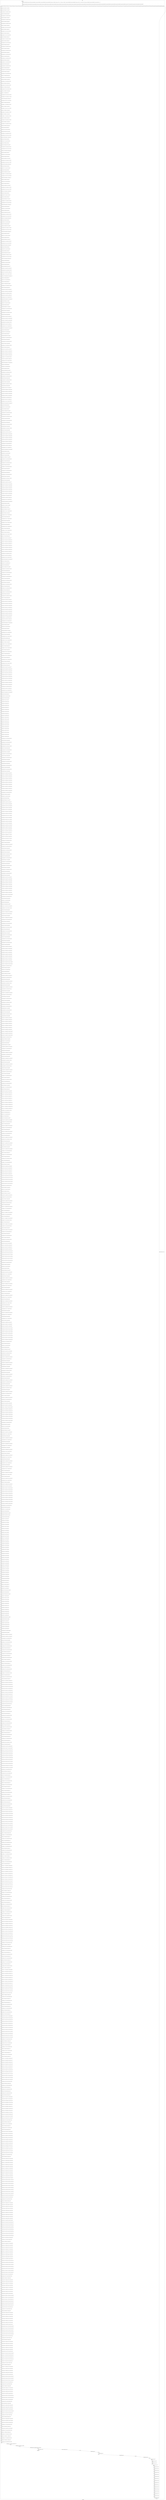 digraph G {
label="Btor2XCFA";
subgraph cluster_0 {
label="main";
main_init[];
l1[];
l3[];
l4[];
l5[];
l6[];
l7[];
l8[];
l9[];
l10[];
l11[];
l12[];
l13[];
l14[];
l15[];
l16[];
l17[];
l18[];
l19[];
l20[];
l21[];
l22[];
l23[];
l24[];
l25[];
l26[];
l27[];
l28[];
l29[];
l30[];
l31[];
l32[];
l33[];
l34[];
l35[];
l36[];
l37[];
l38[];
l39[];
l40[];
l41[];
l42[];
l43[];
l44[];
l45[];
l46[];
l47[];
l48[];
l49[];
l50[];
l51[];
l52[];
l53[];
l54[];
l55[];
l56[];
l57[];
l58[];
l59[];
l60[];
l61[];
l62[];
l63[];
l64[];
l65[];
l66[];
l67[];
l68[];
l69[];
l70[];
l71[];
l72[];
l73[];
l74[];
l75[];
l76[];
l77[];
l78[];
l79[];
l80[];
l81[];
l82[];
l83[];
l84[];
l85[];
l86[];
l87[];
l88[];
l89[];
l90[];
l91[];
l92[];
l93[];
l94[];
l95[];
l96[];
l97[];
l98[];
l99[];
l100[];
l101[];
l102[];
l103[];
l104[];
l105[];
l106[];
l107[];
l108[];
l109[];
l110[];
l111[];
l112[];
l113[];
l114[];
l115[];
l116[];
l117[];
l118[];
l119[];
l120[];
l121[];
l122[];
l123[];
l124[];
l125[];
l126[];
l127[];
l128[];
l129[];
l130[];
l131[];
l132[];
l133[];
l134[];
l135[];
l136[];
l137[];
l138[];
l139[];
l140[];
l141[];
l142[];
l143[];
l144[];
l145[];
l146[];
l147[];
l148[];
l149[];
l150[];
l151[];
l152[];
l153[];
l154[];
l155[];
l156[];
l157[];
l158[];
l159[];
l160[];
l161[];
l162[];
l163[];
l164[];
l165[];
l166[];
l167[];
l168[];
l169[];
l170[];
l171[];
l172[];
l173[];
l174[];
l175[];
l176[];
l177[];
l178[];
l179[];
l180[];
l181[];
l182[];
l183[];
l184[];
l185[];
l186[];
l187[];
l188[];
l189[];
l190[];
l191[];
l192[];
l193[];
l194[];
l195[];
l196[];
l197[];
l198[];
l199[];
l200[];
l201[];
l202[];
l203[];
l204[];
l205[];
l206[];
l207[];
l208[];
l209[];
l210[];
l211[];
l212[];
l213[];
l214[];
l215[];
l216[];
l217[];
l218[];
l219[];
l220[];
l221[];
l222[];
l223[];
l224[];
l225[];
l226[];
l227[];
l228[];
l229[];
l230[];
l231[];
l232[];
l233[];
l234[];
l235[];
l236[];
l237[];
l238[];
l239[];
l240[];
l241[];
l242[];
l243[];
l244[];
l245[];
l246[];
l247[];
l248[];
l249[];
l250[];
l251[];
l252[];
l253[];
l254[];
l255[];
l256[];
l257[];
l258[];
l259[];
l260[];
l261[];
l262[];
l263[];
l264[];
l265[];
l266[];
l267[];
l268[];
l269[];
l270[];
l271[];
l272[];
l273[];
l274[];
l275[];
l276[];
l277[];
l278[];
l279[];
l280[];
l281[];
l282[];
l283[];
l284[];
l285[];
l286[];
l287[];
l288[];
l289[];
l290[];
l291[];
l292[];
l293[];
l294[];
l295[];
l296[];
l297[];
l298[];
l299[];
l300[];
l301[];
l302[];
l303[];
l304[];
l305[];
l306[];
l307[];
l308[];
l309[];
l310[];
l311[];
l312[];
l313[];
l314[];
l315[];
l316[];
l317[];
l318[];
l319[];
l320[];
l321[];
l322[];
l323[];
l324[];
l325[];
l326[];
l327[];
l328[];
l329[];
l330[];
l331[];
l332[];
l333[];
l334[];
l335[];
l336[];
l337[];
l338[];
l339[];
l340[];
l341[];
l342[];
l343[];
l344[];
l345[];
l346[];
l347[];
l348[];
l349[];
l350[];
l351[];
l352[];
l353[];
l354[];
l355[];
l356[];
l357[];
l358[];
l359[];
l360[];
l361[];
l362[];
l363[];
l364[];
l365[];
l366[];
l367[];
l368[];
l369[];
l370[];
l371[];
l372[];
l373[];
l374[];
l375[];
l376[];
l377[];
l378[];
l379[];
l380[];
l381[];
l382[];
l383[];
l384[];
l385[];
l386[];
l387[];
l388[];
l389[];
l390[];
l391[];
l392[];
l393[];
l394[];
l395[];
l396[];
l397[];
l398[];
l399[];
l400[];
l401[];
l402[];
l403[];
l404[];
l405[];
l406[];
l407[];
l408[];
l409[];
l410[];
l411[];
l412[];
l413[];
l414[];
l415[];
l416[];
l417[];
l418[];
l419[];
l420[];
l421[];
l422[];
l423[];
l424[];
l425[];
l426[];
l427[];
l428[];
l429[];
l430[];
l431[];
l432[];
l433[];
l434[];
l435[];
l436[];
l437[];
l438[];
l439[];
l440[];
l441[];
l442[];
l443[];
l444[];
l445[];
l446[];
l447[];
l448[];
l449[];
l450[];
l451[];
l452[];
l453[];
l454[];
l455[];
l456[];
l457[];
l458[];
l459[];
l460[];
l461[];
l462[];
l463[];
l464[];
l465[];
l466[];
l467[];
l468[];
l469[];
l470[];
l471[];
l472[];
l473[];
l474[];
l475[];
l476[];
l477[];
l478[];
l479[];
l480[];
l481[];
l482[];
l483[];
l484[];
l485[];
l486[];
l487[];
l488[];
l489[];
l490[];
l491[];
l492[];
l493[];
l494[];
l495[];
l496[];
l497[];
l498[];
l499[];
l500[];
l501[];
l502[];
l503[];
l504[];
l505[];
l506[];
l507[];
l508[];
l509[];
l510[];
l511[];
l512[];
l513[];
l514[];
l515[];
l516[];
l517[];
l518[];
l519[];
l520[];
l521[];
l522[];
l523[];
l524[];
l525[];
l526[];
l527[];
l528[];
l529[];
l530[];
l531[];
l532[];
l533[];
l534[];
l535[];
l536[];
l537[];
l538[];
l539[];
l540[];
l541[];
l542[];
l543[];
l544[];
l545[];
l546[];
l547[];
l548[];
l549[];
l550[];
l551[];
l552[];
l553[];
l554[];
l555[];
l556[];
l557[];
l558[];
l559[];
l560[];
l561[];
l562[];
l563[];
l564[];
l565[];
l566[];
l567[];
l568[];
l569[];
l570[];
l571[];
l572[];
l573[];
l574[];
l575[];
l576[];
l577[];
l578[];
l579[];
l580[];
l581[];
l582[];
l583[];
l584[];
l585[];
l586[];
l587[];
l588[];
l589[];
l590[];
l591[];
l592[];
l593[];
l594[];
l595[];
l596[];
l597[];
l598[];
l599[];
l600[];
l601[];
l602[];
l603[];
l604[];
l605[];
l606[];
l607[];
l608[];
l609[];
l610[];
l611[];
l612[];
l613[];
l614[];
l615[];
l616[];
l617[];
l618[];
l619[];
l620[];
l621[];
l622[];
l623[];
l624[];
l625[];
l626[];
l627[];
l628[];
l629[];
l630[];
l631[];
l632[];
l633[];
l634[];
l635[];
l636[];
l637[];
l638[];
l639[];
l640[];
l641[];
l642[];
l643[];
l644[];
l645[];
l646[];
l647[];
l648[];
l649[];
l650[];
l651[];
l652[];
l653[];
l654[];
l655[];
l656[];
l657[];
l658[];
l659[];
l660[];
l661[];
l662[];
l663[];
l664[];
l665[];
l666[];
l667[];
l668[];
l669[];
l670[];
l671[];
l672[];
l673[];
l674[];
l675[];
l676[];
l677[];
l678[];
l679[];
l680[];
l681[];
l682[];
l683[];
l684[];
l685[];
l686[];
l687[];
l688[];
l689[];
l690[];
l691[];
l692[];
l693[];
l694[];
l695[];
l696[];
l697[];
l698[];
l699[];
l700[];
l701[];
l702[];
l703[];
l704[];
l705[];
l706[];
l707[];
l708[];
l709[];
l710[];
l711[];
l712[];
l713[];
l714[];
l715[];
l716[];
l717[];
l718[];
l719[];
l720[];
l721[];
l722[];
l723[];
l724[];
l725[];
l726[];
l727[];
l728[];
l729[];
l730[];
l731[];
l732[];
l733[];
l734[];
l735[];
l736[];
l737[];
l738[];
l739[];
l740[];
l741[];
l742[];
l743[];
l744[];
l745[];
l746[];
l747[];
l748[];
l749[];
l750[];
l751[];
l752[];
l753[];
l754[];
l755[];
l756[];
l757[];
l758[];
l759[];
l760[];
l761[];
l762[];
l763[];
l764[];
l765[];
l766[];
l767[];
l768[];
l769[];
l770[];
l771[];
l772[];
l773[];
l774[];
l775[];
l776[];
l777[];
l778[];
l779[];
l780[];
l781[];
l782[];
l783[];
l784[];
l785[];
l786[];
l787[];
l788[];
l789[];
l790[];
l791[];
l792[];
l793[];
l794[];
l795[];
l796[];
l797[];
l798[];
l799[];
l800[];
l801[];
l802[];
l803[];
l804[];
l805[];
l806[];
l807[];
l808[];
l809[];
l810[];
l811[];
l812[];
l813[];
l814[];
l815[];
l816[];
l817[];
l818[];
l819[];
l820[];
l821[];
l822[];
l823[];
l824[];
l825[];
l826[];
l827[];
l828[];
l829[];
l830[];
l831[];
l832[];
l833[];
l834[];
l835[];
l836[];
l837[];
l838[];
l839[];
l840[];
l841[];
l842[];
l843[];
l844[];
l845[];
l846[];
l847[];
l848[];
l849[];
l850[];
l851[];
l852[];
l853[];
l854[];
l855[];
l856[];
l857[];
l858[];
l859[];
l860[];
l861[];
l862[];
l863[];
l864[];
l865[];
l866[];
l867[];
l868[];
l869[];
l870[];
l871[];
l872[];
l873[];
l874[];
l875[];
l876[];
l877[];
l878[];
l879[];
l880[];
l881[];
l882[];
l883[];
l884[];
l885[];
l886[];
l887[];
l888[];
l889[];
l890[];
l891[];
l892[];
l893[];
l894[];
l895[];
l896[];
l897[];
l898[];
l899[];
l900[];
l901[];
l902[];
l903[];
l904[];
l905[];
l906[];
l907[];
l908[];
l909[];
l910[];
l911[];
l912[];
l913[];
l914[];
l915[];
l916[];
l917[];
l918[];
l919[];
l920[];
l921[];
l922[];
l923[];
l924[];
l925[];
l926[];
l927[];
l928[];
l929[];
l930[];
l931[];
l932[];
l933[];
l934[];
l935[];
l936[];
l937[];
l938[];
l939[];
l940[];
l941[];
l942[];
l943[];
l944[];
l945[];
l946[];
l947[];
l948[];
l949[];
l950[];
l951[];
l952[];
l953[];
l954[];
l955[];
l956[];
l957[];
l958[];
l959[];
l960[];
l961[];
l962[];
l963[];
l964[];
l965[];
l966[];
l967[];
l968[];
l969[];
l970[];
l971[];
l972[];
l973[];
l974[];
l975[];
l976[];
l977[];
l978[];
l979[];
l980[];
l981[];
l982[];
l983[];
l984[];
l985[];
l986[];
l987[];
l988[];
l989[];
l990[];
l991[];
l992[];
l993[];
l994[];
l995[];
l996[];
l997[];
l998[];
l999[];
l1000[];
l1001[];
l1002[];
l1003[];
l1004[];
l1005[];
l1006[];
l1007[];
l1008[];
l1009[];
l1010[];
l1011[];
l1012[];
l1013[];
l1014[];
l1015[];
l1016[];
l1017[];
l1018[];
l1019[];
l1020[];
l1021[];
l1022[];
l1023[];
l1024[];
l1025[];
l1026[];
l1027[];
l1028[];
l1029[];
l1030[];
l1031[];
l1032[];
l1033[];
l1034[];
l1035[];
l1036[];
l1037[];
l1038[];
l1039[];
l1040[];
l1041[];
l1042[];
l1043[];
l1044[];
l1045[];
l1046[];
l1047[];
l1048[];
l1049[];
l1050[];
l1051[];
l1052[];
l1053[];
l1054[];
l1055[];
l1056[];
l1057[];
l1058[];
l1059[];
l1060[];
l1061[];
l1062[];
l1063[];
l1064[];
l1065[];
l1066[];
l1067[];
l1068[];
l1069[];
l1070[];
l1071[];
l1072[];
l1073[];
l1074[];
l1075[];
l1076[];
l1077[];
l1078[];
l1079[];
l1080[];
l1081[];
l1082[];
l1083[];
l1084[];
l1085[];
l1086[];
l1087[];
l1088[];
l1089[];
l1090[];
l1091[];
l1092[];
l1093[];
l1094[];
l1095[];
l1096[];
l1097[];
l1098[];
l1099[];
l1100[];
l1101[];
l1102[];
l1103[];
l1104[];
l1105[];
l1106[];
l1107[];
l1108[];
l1109[];
l1110[];
l1111[];
l1112[];
l1113[];
l1114[];
l1115[];
l1116[];
l1117[];
l1118[];
l1119[];
l1120[];
l1121[];
l1122[];
l1123[];
l1124[];
l1125[];
l1126[];
l1127[];
l1128[];
l1129[];
l1130[];
l1131[];
l1132[];
l1133[];
l1134[];
l1135[];
l1136[];
l1137[];
l1138[];
l1139[];
l1140[];
l1141[];
l1142[];
l1143[];
l1144[];
l1145[];
l1146[];
l1147[];
l1148[];
l1149[];
l1150[];
l1151[];
l1152[];
l1153[];
l1154[];
l1155[];
l1156[];
l1157[];
l1158[];
l1159[];
l1160[];
l1161[];
l1162[];
l1163[];
l1164[];
l1165[];
l1166[];
l1167[];
l1168[];
l1169[];
l1170[];
l1171[];
l1172[];
l1173[];
l1174[];
l1175[];
l1176[];
l1177[];
l1178[];
l1179[];
l1180[];
l1181[];
l1182[];
l1183[];
l1184[];
l1185[];
l1186[];
l1187[];
l1188[];
l1189[];
l1190[];
l1191[];
l1192[];
l1193[];
l1194[];
l1195[];
l1196[];
l1197[];
l1198[];
l1199[];
l1200[];
l1201[];
l1202[];
l1203[];
l1204[];
l1205[];
l1206[];
l1207[];
l1208[];
l1209[];
l1210[];
l1211[];
l1212[];
l1213[];
l1214[];
l1215[];
l1216[];
l1217[];
l1218[];
l1219[];
l1220[];
l1221[];
l1222[];
l1223[];
l1224[];
l1225[];
l1226[];
l1227[];
l1228[];
l1229[];
l1230[];
l1231[];
l1232[];
l1233[];
l1234[];
l1235[];
l1236[];
l1237[];
l1238[];
l1239[];
l1240[];
l1241[];
l1242[];
l1243[];
l1244[];
l1245[];
l1246[];
l1247[];
l1248[];
l1249[];
l1250[];
l1251[];
l1252[];
l1253[];
l1254[];
l1255[];
l1256[];
l1257[];
l1258[];
l1259[];
l1260[];
l1261[];
l1262[];
l1263[];
l1264[];
l1265[];
l1266[];
l1267[];
l1268[];
l1269[];
l1270[];
l1271[];
main_error[];
l1272[];
l1273[];
l1274[];
l1275[];
l1276[];
l1277[];
l1278[];
l1279[];
l1280[];
l1281[];
l1282[];
l1283[];
l1284[];
l1285[];
l1286[];
l1287[];
l1288[];
l1289[];
l1290[];
l1291[];
l1292[];
l1293[];
l1294[];
l1295[];
l1296[];
l1297[];
main_init -> l1 [label="[(assign const_3 #b00000000),(assign const_46 #b0),(assign const_59 #b00000011),(assign const_62 #b00000110),(assign const_65 #b00000100),(assign const_68 #b00001000),(assign const_71 #b00001001),(assign const_74 #b11111110),(assign const_77 #b00000111),(assign const_80 #b00000000),(assign const_85 #b00000001),(assign const_108 #b11111101),(assign const_161 #b1),(assign const_164 #b00000010),(assign const_166 #b00000101),(assign const_269 #b11111111)] "];
l3 -> l4 [label="[(havoc input_113),(havoc input_115),(havoc input_117),(havoc input_119),(havoc input_121),(havoc input_123),(havoc input_125),(havoc input_127),(havoc input_129),(havoc input_131),(havoc input_133),(havoc input_135),(havoc input_137),(havoc input_139),(havoc input_141),(havoc input_143),(havoc input_145),(havoc input_147),(havoc input_149),(havoc input_151),(havoc input_153),(havoc input_155),(havoc input_157),(havoc input_159),(havoc input_163),(havoc input_185),(havoc input_193),(havoc input_201),(havoc input_209),(havoc input_217),(havoc input_225),(havoc input_233),(havoc input_241),(havoc input_249),(havoc input_257),(havoc input_265),(havoc input_276),(havoc input_289),(havoc input_305),(havoc input_324),(havoc input_346),(havoc input_371),(havoc input_399),(havoc input_430),(havoc input_464),(havoc input_501),(havoc input_554),(havoc input_609),(havoc input_646),(havoc input_684),(havoc input_723),(havoc input_763),(havoc input_804),(havoc input_846),(havoc input_889),(havoc input_934)] "];
l4 -> l5 [label="[(assign binary_57 (bvand state_47 (bvnot state_49)))] "];
l5 -> l6 [label="[(assign binary_58 (bvand binary_57 (bvnot state_51)))] "];
l6 -> l7 [label="[(assign comparison_60 (ite (= const_59 state_4) #b1 #b0))] "];
l7 -> l8 [label="[(assign binary_61 (bvand binary_58 comparison_60))] "];
l8 -> l9 [label="[(assign comparison_63 (ite (= const_62 state_6) #b1 #b0))] "];
l9 -> l10 [label="[(assign binary_64 (bvand binary_61 comparison_63))] "];
l10 -> l11 [label="[(assign comparison_66 (ite (= const_65 state_8) #b1 #b0))] "];
l11 -> l12 [label="[(assign binary_67 (bvand binary_64 comparison_66))] "];
l12 -> l13 [label="[(assign comparison_69 (ite (= const_68 state_10) #b1 #b0))] "];
l13 -> l14 [label="[(assign binary_70 (bvand binary_67 comparison_69))] "];
l14 -> l15 [label="[(assign comparison_72 (ite (= const_71 state_12) #b1 #b0))] "];
l15 -> l16 [label="[(assign binary_73 (bvand binary_70 comparison_72))] "];
l16 -> l17 [label="[(assign comparison_75 (ite (= const_74 state_14) #b1 #b0))] "];
l17 -> l18 [label="[(assign binary_76 (bvand binary_73 comparison_75))] "];
l18 -> l19 [label="[(assign comparison_78 (ite (= const_77 state_16) #b1 #b0))] "];
l19 -> l20 [label="[(assign binary_79 (bvand binary_76 comparison_78))] "];
l20 -> l21 [label="[(assign comparison_81 (ite (= const_80 state_18) #b1 #b0))] "];
l21 -> l22 [label="[(assign binary_82 (bvand binary_79 comparison_81))] "];
l22 -> l23 [label="[(assign comparison_83 (ite (= const_74 state_20) #b1 #b0))] "];
l23 -> l24 [label="[(assign binary_84 (bvand binary_82 comparison_83))] "];
l24 -> l25 [label="[(assign comparison_86 (ite (= const_85 state_22) #b1 #b0))] "];
l25 -> l26 [label="[(assign binary_87 (bvand binary_84 comparison_86))] "];
l26 -> l27 [label="[(assign comparison_88 (ite (= const_80 state_24) #b1 #b0))] "];
l27 -> l28 [label="[(assign binary_89 (bvand binary_87 comparison_88))] "];
l28 -> l29 [label="[(assign comparison_90 (ite (= const_80 state_26) #b1 #b0))] "];
l29 -> l30 [label="[(assign binary_91 (bvand binary_89 comparison_90))] "];
l30 -> l31 [label="[(assign comparison_92 (ite (= const_85 state_28) #b1 #b0))] "];
l31 -> l32 [label="[(assign binary_93 (bvand binary_91 comparison_92))] "];
l32 -> l33 [label="[(assign comparison_94 (ite (= const_80 state_30) #b1 #b0))] "];
l33 -> l34 [label="[(assign binary_95 (bvand binary_93 comparison_94))] "];
l34 -> l35 [label="[(assign comparison_96 (ite (= const_80 state_32) #b1 #b0))] "];
l35 -> l36 [label="[(assign binary_97 (bvand binary_95 comparison_96))] "];
l36 -> l37 [label="[(assign comparison_98 (ite (= const_85 state_34) #b1 #b0))] "];
l37 -> l38 [label="[(assign binary_99 (bvand binary_97 comparison_98))] "];
l38 -> l39 [label="[(assign comparison_100 (ite (= const_80 state_36) #b1 #b0))] "];
l39 -> l40 [label="[(assign binary_101 (bvand binary_99 comparison_100))] "];
l40 -> l41 [label="[(assign comparison_102 (ite (= const_80 state_38) #b1 #b0))] "];
l41 -> l42 [label="[(assign binary_103 (bvand binary_101 comparison_102))] "];
l42 -> l43 [label="[(assign comparison_104 (ite (= const_80 state_40) #b1 #b0))] "];
l43 -> l44 [label="[(assign binary_105 (bvand binary_103 comparison_104))] "];
l44 -> l45 [label="[(assign comparison_106 (ite (= const_80 state_42) #b1 #b0))] "];
l45 -> l46 [label="[(assign binary_107 (bvand binary_105 comparison_106))] "];
l46 -> l47 [label="[(assign comparison_109 (ite (= const_108 state_44) #b1 #b0))] "];
l47 -> l48 [label="[(assign binary_110 (bvand binary_107 comparison_109))] "];
l48 -> l49 [label="[(assign binary_111 (bvand state_55 binary_110))] "];
l49 -> l50 [label="[(assign comparison_165 (ite (= const_164 input_119) #b1 #b0))] "];
l50 -> l51 [label="[(assign comparison_167 (ite (= const_166 input_117) #b1 #b0))] "];
l51 -> l52 [label="[(assign binary_168 (bvand comparison_165 comparison_167))] "];
l52 -> l53 [label="[(assign comparison_169 (ite (= const_71 input_123) #b1 #b0))] "];
l53 -> l54 [label="[(assign binary_170 (bvand binary_168 comparison_169))] "];
l54 -> l55 [label="[(assign comparison_171 (ite (= const_65 input_131) #b1 #b0))] "];
l55 -> l56 [label="[(assign binary_172 (bvand binary_170 comparison_171))] "];
l56 -> l57 [label="[(assign comparison_173 (ite (= const_77 input_121) #b1 #b0))] "];
l57 -> l58 [label="[(assign binary_174 (bvand binary_172 comparison_173))] "];
l58 -> l59 [label="[(assign comparison_175 (ite (= const_85 input_127) #b1 #b0))] "];
l59 -> l60 [label="[(assign binary_176 (bvand binary_174 comparison_175))] "];
l60 -> l61 [label="[(assign comparison_177 (ite (= const_80 input_115) #b1 #b0))] "];
l61 -> l62 [label="[(assign binary_178 (bvand binary_176 comparison_177))] "];
l62 -> l63 [label="[(assign comparison_179 (ite (= const_62 input_113) #b1 #b0))] "];
l63 -> l64 [label="[(assign binary_180 (bvand binary_178 comparison_179))] "];
l64 -> l65 [label="[(assign comparison_181 (ite (= const_68 input_125) #b1 #b0))] "];
l65 -> l66 [label="[(assign binary_182 (bvand binary_180 comparison_181))] "];
l66 -> l67 [label="[(assign binary_183 (bvand input_155 binary_182))] "];
l67 -> l68 [label="[(assign binary_184 (bvor (bvnot input_163) binary_183))] "];
l68 -> l69 [label="[(assign binary_186 (bvand input_155 (bvnot input_163)))] "];
l69 -> l70 [label="[(assign comparison_187 (ite (= const_85 input_133) #b1 #b0))] "];
l70 -> l71 [label="[(assign comparison_188 (ite (= const_74 input_113) #b1 #b0))] "];
l71 -> l72 [label="[(assign binary_189 (bvand comparison_187 comparison_188))] "];
l72 -> l73 [label="[(assign binary_190 (bvand binary_186 binary_189))] "];
l73 -> l74 [label="[(assign binary_191 (bvor (bvnot input_185) binary_190))] "];
l74 -> l75 [label="[(assign binary_192 (bvand binary_184 binary_191))] "];
l75 -> l76 [label="[(assign binary_194 (bvand binary_186 (bvnot input_185)))] "];
l76 -> l77 [label="[(assign comparison_195 (ite (= const_85 input_135) #b1 #b0))] "];
l77 -> l78 [label="[(assign comparison_196 (ite (= const_74 input_115) #b1 #b0))] "];
l78 -> l79 [label="[(assign binary_197 (bvand comparison_195 comparison_196))] "];
l79 -> l80 [label="[(assign binary_198 (bvand binary_194 binary_197))] "];
l80 -> l81 [label="[(assign binary_199 (bvor (bvnot input_193) binary_198))] "];
l81 -> l82 [label="[(assign binary_200 (bvand binary_192 binary_199))] "];
l82 -> l83 [label="[(assign binary_202 (bvand binary_194 (bvnot input_193)))] "];
l83 -> l84 [label="[(assign comparison_203 (ite (= const_85 input_137) #b1 #b0))] "];
l84 -> l85 [label="[(assign comparison_204 (ite (= const_74 input_117) #b1 #b0))] "];
l85 -> l86 [label="[(assign binary_205 (bvand comparison_203 comparison_204))] "];
l86 -> l87 [label="[(assign binary_206 (bvand binary_202 binary_205))] "];
l87 -> l88 [label="[(assign binary_207 (bvor (bvnot input_201) binary_206))] "];
l88 -> l89 [label="[(assign binary_208 (bvand binary_200 binary_207))] "];
l89 -> l90 [label="[(assign binary_210 (bvand binary_202 (bvnot input_201)))] "];
l90 -> l91 [label="[(assign comparison_211 (ite (= const_85 input_139) #b1 #b0))] "];
l91 -> l92 [label="[(assign comparison_212 (ite (= const_74 input_119) #b1 #b0))] "];
l92 -> l93 [label="[(assign binary_213 (bvand comparison_211 comparison_212))] "];
l93 -> l94 [label="[(assign binary_214 (bvand binary_210 binary_213))] "];
l94 -> l95 [label="[(assign binary_215 (bvor (bvnot input_209) binary_214))] "];
l95 -> l96 [label="[(assign binary_216 (bvand binary_208 binary_215))] "];
l96 -> l97 [label="[(assign binary_218 (bvand binary_210 (bvnot input_209)))] "];
l97 -> l98 [label="[(assign comparison_219 (ite (= const_85 input_141) #b1 #b0))] "];
l98 -> l99 [label="[(assign comparison_220 (ite (= const_74 input_121) #b1 #b0))] "];
l99 -> l100 [label="[(assign binary_221 (bvand comparison_219 comparison_220))] "];
l100 -> l101 [label="[(assign binary_222 (bvand binary_218 binary_221))] "];
l101 -> l102 [label="[(assign binary_223 (bvor (bvnot input_217) binary_222))] "];
l102 -> l103 [label="[(assign binary_224 (bvand binary_216 binary_223))] "];
l103 -> l104 [label="[(assign binary_226 (bvand binary_218 (bvnot input_217)))] "];
l104 -> l105 [label="[(assign comparison_227 (ite (= const_85 input_143) #b1 #b0))] "];
l105 -> l106 [label="[(assign comparison_228 (ite (= const_74 input_123) #b1 #b0))] "];
l106 -> l107 [label="[(assign binary_229 (bvand comparison_227 comparison_228))] "];
l107 -> l108 [label="[(assign binary_230 (bvand binary_226 binary_229))] "];
l108 -> l109 [label="[(assign binary_231 (bvor (bvnot input_225) binary_230))] "];
l109 -> l110 [label="[(assign binary_232 (bvand binary_224 binary_231))] "];
l110 -> l111 [label="[(assign binary_234 (bvand binary_226 (bvnot input_225)))] "];
l111 -> l112 [label="[(assign comparison_235 (ite (= const_85 input_145) #b1 #b0))] "];
l112 -> l113 [label="[(assign comparison_236 (ite (= const_74 input_125) #b1 #b0))] "];
l113 -> l114 [label="[(assign binary_237 (bvand comparison_235 comparison_236))] "];
l114 -> l115 [label="[(assign binary_238 (bvand binary_234 binary_237))] "];
l115 -> l116 [label="[(assign binary_239 (bvor (bvnot input_233) binary_238))] "];
l116 -> l117 [label="[(assign binary_240 (bvand binary_232 binary_239))] "];
l117 -> l118 [label="[(assign binary_242 (bvand binary_234 (bvnot input_233)))] "];
l118 -> l119 [label="[(assign comparison_243 (ite (= const_85 input_147) #b1 #b0))] "];
l119 -> l120 [label="[(assign comparison_244 (ite (= const_74 input_127) #b1 #b0))] "];
l120 -> l121 [label="[(assign binary_245 (bvand comparison_243 comparison_244))] "];
l121 -> l122 [label="[(assign binary_246 (bvand binary_242 binary_245))] "];
l122 -> l123 [label="[(assign binary_247 (bvor (bvnot input_241) binary_246))] "];
l123 -> l124 [label="[(assign binary_248 (bvand binary_240 binary_247))] "];
l124 -> l125 [label="[(assign binary_250 (bvand binary_242 (bvnot input_241)))] "];
l125 -> l126 [label="[(assign comparison_251 (ite (= const_85 input_149) #b1 #b0))] "];
l126 -> l127 [label="[(assign comparison_252 (ite (= const_74 input_129) #b1 #b0))] "];
l127 -> l128 [label="[(assign binary_253 (bvand comparison_251 comparison_252))] "];
l128 -> l129 [label="[(assign binary_254 (bvand binary_250 binary_253))] "];
l129 -> l130 [label="[(assign binary_255 (bvor (bvnot input_249) binary_254))] "];
l130 -> l131 [label="[(assign binary_256 (bvand binary_248 binary_255))] "];
l131 -> l132 [label="[(assign binary_258 (bvand binary_250 (bvnot input_249)))] "];
l132 -> l133 [label="[(assign comparison_259 (ite (= const_85 input_151) #b1 #b0))] "];
l133 -> l134 [label="[(assign comparison_260 (ite (= const_74 input_131) #b1 #b0))] "];
l134 -> l135 [label="[(assign binary_261 (bvand comparison_259 comparison_260))] "];
l135 -> l136 [label="[(assign binary_262 (bvand binary_258 binary_261))] "];
l136 -> l137 [label="[(assign binary_263 (bvor (bvnot input_257) binary_262))] "];
l137 -> l138 [label="[(assign binary_264 (bvand binary_256 binary_263))] "];
l138 -> l139 [label="[(assign binary_266 (bvand binary_258 (bvnot input_257)))] "];
l139 -> l140 [label="[(assign ternary_267 (ite (= input_185 #b1) const_80 input_133))] "];
l140 -> l141 [label="[(assign comparison_268 (ite (= const_85 ternary_267) #b1 #b0))] "];
l141 -> l142 [label="[(assign ternary_270 (ite (= input_185 #b1) const_269 input_113))] "];
l142 -> l143 [label="[(assign comparison_271 (ite (= const_74 ternary_270) #b1 #b0))] "];
l143 -> l144 [label="[(assign binary_272 (bvand comparison_268 (bvnot comparison_271)))] "];
l144 -> l145 [label="[(assign binary_273 (bvand binary_266 binary_272))] "];
l145 -> l146 [label="[(assign binary_274 (bvor (bvnot input_265) binary_273))] "];
l146 -> l147 [label="[(assign binary_275 (bvand binary_264 binary_274))] "];
l147 -> l148 [label="[(assign binary_277 (bvand binary_266 (bvnot input_265)))] "];
l148 -> l149 [label="[(assign comparison_278 (ite (= const_85 ternary_270) #b1 #b0))] "];
l149 -> l150 [label="[(assign binary_279 (bvand input_265 comparison_278))] "];
l150 -> l151 [label="[(assign ternary_280 (ite (= input_193 #b1) const_80 input_135))] "];
l151 -> l152 [label="[(assign ternary_281 (ite (= binary_279 #b1) const_85 ternary_280))] "];
l152 -> l153 [label="[(assign comparison_282 (ite (= const_85 ternary_281) #b1 #b0))] "];
l153 -> l154 [label="[(assign ternary_283 (ite (= input_193 #b1) const_269 input_115))] "];
l154 -> l155 [label="[(assign comparison_284 (ite (= const_74 ternary_283) #b1 #b0))] "];
l155 -> l156 [label="[(assign binary_285 (bvand comparison_282 (bvnot comparison_284)))] "];
l156 -> l157 [label="[(assign binary_286 (bvand binary_277 binary_285))] "];
l157 -> l158 [label="[(assign binary_287 (bvor (bvnot input_276) binary_286))] "];
l158 -> l159 [label="[(assign binary_288 (bvand binary_275 binary_287))] "];
l159 -> l160 [label="[(assign binary_290 (bvand binary_277 (bvnot input_276)))] "];
l160 -> l161 [label="[(assign comparison_291 (ite (= const_164 ternary_283) #b1 #b0))] "];
l161 -> l162 [label="[(assign binary_292 (bvand input_276 comparison_291))] "];
l162 -> l163 [label="[(assign comparison_293 (ite (= const_164 ternary_270) #b1 #b0))] "];
l163 -> l164 [label="[(assign binary_294 (bvand input_265 comparison_293))] "];
l164 -> l165 [label="[(assign ternary_295 (ite (= input_201 #b1) const_80 input_137))] "];
l165 -> l166 [label="[(assign ternary_296 (ite (= binary_294 #b1) const_85 ternary_295))] "];
l166 -> l167 [label="[(assign ternary_297 (ite (= binary_292 #b1) const_85 ternary_296))] "];
l167 -> l168 [label="[(assign comparison_298 (ite (= const_85 ternary_297) #b1 #b0))] "];
l168 -> l169 [label="[(assign ternary_299 (ite (= input_201 #b1) const_269 input_117))] "];
l169 -> l170 [label="[(assign comparison_300 (ite (= const_74 ternary_299) #b1 #b0))] "];
l170 -> l171 [label="[(assign binary_301 (bvand comparison_298 (bvnot comparison_300)))] "];
l171 -> l172 [label="[(assign binary_302 (bvand binary_290 binary_301))] "];
l172 -> l173 [label="[(assign binary_303 (bvor (bvnot input_289) binary_302))] "];
l173 -> l174 [label="[(assign binary_304 (bvand binary_288 binary_303))] "];
l174 -> l175 [label="[(assign binary_306 (bvand binary_290 (bvnot input_289)))] "];
l175 -> l176 [label="[(assign comparison_307 (ite (= const_59 ternary_299) #b1 #b0))] "];
l176 -> l177 [label="[(assign binary_308 (bvand input_289 comparison_307))] "];
l177 -> l178 [label="[(assign comparison_309 (ite (= const_59 ternary_283) #b1 #b0))] "];
l178 -> l179 [label="[(assign binary_310 (bvand input_276 comparison_309))] "];
l179 -> l180 [label="[(assign comparison_311 (ite (= const_59 ternary_270) #b1 #b0))] "];
l180 -> l181 [label="[(assign binary_312 (bvand input_265 comparison_311))] "];
l181 -> l182 [label="[(assign ternary_313 (ite (= input_209 #b1) const_80 input_139))] "];
l182 -> l183 [label="[(assign ternary_314 (ite (= binary_312 #b1) const_85 ternary_313))] "];
l183 -> l184 [label="[(assign ternary_315 (ite (= binary_310 #b1) const_85 ternary_314))] "];
l184 -> l185 [label="[(assign ternary_316 (ite (= binary_308 #b1) const_85 ternary_315))] "];
l185 -> l186 [label="[(assign comparison_317 (ite (= const_85 ternary_316) #b1 #b0))] "];
l186 -> l187 [label="[(assign ternary_318 (ite (= input_209 #b1) const_269 input_119))] "];
l187 -> l188 [label="[(assign comparison_319 (ite (= const_74 ternary_318) #b1 #b0))] "];
l188 -> l189 [label="[(assign binary_320 (bvand comparison_317 (bvnot comparison_319)))] "];
l189 -> l190 [label="[(assign binary_321 (bvand binary_306 binary_320))] "];
l190 -> l191 [label="[(assign binary_322 (bvor (bvnot input_305) binary_321))] "];
l191 -> l192 [label="[(assign binary_323 (bvand binary_304 binary_322))] "];
l192 -> l193 [label="[(assign binary_325 (bvand binary_306 (bvnot input_305)))] "];
l193 -> l194 [label="[(assign comparison_326 (ite (= const_65 ternary_318) #b1 #b0))] "];
l194 -> l195 [label="[(assign binary_327 (bvand input_305 comparison_326))] "];
l195 -> l196 [label="[(assign comparison_328 (ite (= const_65 ternary_299) #b1 #b0))] "];
l196 -> l197 [label="[(assign binary_329 (bvand input_289 comparison_328))] "];
l197 -> l198 [label="[(assign comparison_330 (ite (= const_65 ternary_283) #b1 #b0))] "];
l198 -> l199 [label="[(assign binary_331 (bvand input_276 comparison_330))] "];
l199 -> l200 [label="[(assign comparison_332 (ite (= const_65 ternary_270) #b1 #b0))] "];
l200 -> l201 [label="[(assign binary_333 (bvand input_265 comparison_332))] "];
l201 -> l202 [label="[(assign ternary_334 (ite (= input_217 #b1) const_80 input_141))] "];
l202 -> l203 [label="[(assign ternary_335 (ite (= binary_333 #b1) const_85 ternary_334))] "];
l203 -> l204 [label="[(assign ternary_336 (ite (= binary_331 #b1) const_85 ternary_335))] "];
l204 -> l205 [label="[(assign ternary_337 (ite (= binary_329 #b1) const_85 ternary_336))] "];
l205 -> l206 [label="[(assign ternary_338 (ite (= binary_327 #b1) const_85 ternary_337))] "];
l206 -> l207 [label="[(assign comparison_339 (ite (= const_85 ternary_338) #b1 #b0))] "];
l207 -> l208 [label="[(assign ternary_340 (ite (= input_217 #b1) const_269 input_121))] "];
l208 -> l209 [label="[(assign comparison_341 (ite (= const_74 ternary_340) #b1 #b0))] "];
l209 -> l210 [label="[(assign binary_342 (bvand comparison_339 (bvnot comparison_341)))] "];
l210 -> l211 [label="[(assign binary_343 (bvand binary_325 binary_342))] "];
l211 -> l212 [label="[(assign binary_344 (bvor (bvnot input_324) binary_343))] "];
l212 -> l213 [label="[(assign binary_345 (bvand binary_323 binary_344))] "];
l213 -> l214 [label="[(assign binary_347 (bvand binary_325 (bvnot input_324)))] "];
l214 -> l215 [label="[(assign comparison_348 (ite (= const_166 ternary_340) #b1 #b0))] "];
l215 -> l216 [label="[(assign binary_349 (bvand input_324 comparison_348))] "];
l216 -> l217 [label="[(assign comparison_350 (ite (= const_166 ternary_318) #b1 #b0))] "];
l217 -> l218 [label="[(assign binary_351 (bvand input_305 comparison_350))] "];
l218 -> l219 [label="[(assign comparison_352 (ite (= const_166 ternary_299) #b1 #b0))] "];
l219 -> l220 [label="[(assign binary_353 (bvand input_289 comparison_352))] "];
l220 -> l221 [label="[(assign comparison_354 (ite (= const_166 ternary_283) #b1 #b0))] "];
l221 -> l222 [label="[(assign binary_355 (bvand input_276 comparison_354))] "];
l222 -> l223 [label="[(assign comparison_356 (ite (= const_166 ternary_270) #b1 #b0))] "];
l223 -> l224 [label="[(assign binary_357 (bvand input_265 comparison_356))] "];
l224 -> l225 [label="[(assign ternary_358 (ite (= input_225 #b1) const_80 input_143))] "];
l225 -> l226 [label="[(assign ternary_359 (ite (= binary_357 #b1) const_85 ternary_358))] "];
l226 -> l227 [label="[(assign ternary_360 (ite (= binary_355 #b1) const_85 ternary_359))] "];
l227 -> l228 [label="[(assign ternary_361 (ite (= binary_353 #b1) const_85 ternary_360))] "];
l228 -> l229 [label="[(assign ternary_362 (ite (= binary_351 #b1) const_85 ternary_361))] "];
l229 -> l230 [label="[(assign ternary_363 (ite (= binary_349 #b1) const_85 ternary_362))] "];
l230 -> l231 [label="[(assign comparison_364 (ite (= const_85 ternary_363) #b1 #b0))] "];
l231 -> l232 [label="[(assign ternary_365 (ite (= input_225 #b1) const_269 input_123))] "];
l232 -> l233 [label="[(assign comparison_366 (ite (= const_74 ternary_365) #b1 #b0))] "];
l233 -> l234 [label="[(assign binary_367 (bvand comparison_364 (bvnot comparison_366)))] "];
l234 -> l235 [label="[(assign binary_368 (bvand binary_347 binary_367))] "];
l235 -> l236 [label="[(assign binary_369 (bvor (bvnot input_346) binary_368))] "];
l236 -> l237 [label="[(assign binary_370 (bvand binary_345 binary_369))] "];
l237 -> l238 [label="[(assign binary_372 (bvand binary_347 (bvnot input_346)))] "];
l238 -> l239 [label="[(assign comparison_373 (ite (= const_62 ternary_365) #b1 #b0))] "];
l239 -> l240 [label="[(assign binary_374 (bvand input_346 comparison_373))] "];
l240 -> l241 [label="[(assign comparison_375 (ite (= const_62 ternary_340) #b1 #b0))] "];
l241 -> l242 [label="[(assign binary_376 (bvand input_324 comparison_375))] "];
l242 -> l243 [label="[(assign comparison_377 (ite (= const_62 ternary_318) #b1 #b0))] "];
l243 -> l244 [label="[(assign binary_378 (bvand input_305 comparison_377))] "];
l244 -> l245 [label="[(assign comparison_379 (ite (= const_62 ternary_299) #b1 #b0))] "];
l245 -> l246 [label="[(assign binary_380 (bvand input_289 comparison_379))] "];
l246 -> l247 [label="[(assign comparison_381 (ite (= const_62 ternary_283) #b1 #b0))] "];
l247 -> l248 [label="[(assign binary_382 (bvand input_276 comparison_381))] "];
l248 -> l249 [label="[(assign comparison_383 (ite (= const_62 ternary_270) #b1 #b0))] "];
l249 -> l250 [label="[(assign binary_384 (bvand input_265 comparison_383))] "];
l250 -> l251 [label="[(assign ternary_385 (ite (= input_233 #b1) const_80 input_145))] "];
l251 -> l252 [label="[(assign ternary_386 (ite (= binary_384 #b1) const_85 ternary_385))] "];
l252 -> l253 [label="[(assign ternary_387 (ite (= binary_382 #b1) const_85 ternary_386))] "];
l253 -> l254 [label="[(assign ternary_388 (ite (= binary_380 #b1) const_85 ternary_387))] "];
l254 -> l255 [label="[(assign ternary_389 (ite (= binary_378 #b1) const_85 ternary_388))] "];
l255 -> l256 [label="[(assign ternary_390 (ite (= binary_376 #b1) const_85 ternary_389))] "];
l256 -> l257 [label="[(assign ternary_391 (ite (= binary_374 #b1) const_85 ternary_390))] "];
l257 -> l258 [label="[(assign comparison_392 (ite (= const_85 ternary_391) #b1 #b0))] "];
l258 -> l259 [label="[(assign ternary_393 (ite (= input_233 #b1) const_269 input_125))] "];
l259 -> l260 [label="[(assign comparison_394 (ite (= const_74 ternary_393) #b1 #b0))] "];
l260 -> l261 [label="[(assign binary_395 (bvand comparison_392 (bvnot comparison_394)))] "];
l261 -> l262 [label="[(assign binary_396 (bvand binary_372 binary_395))] "];
l262 -> l263 [label="[(assign binary_397 (bvor (bvnot input_371) binary_396))] "];
l263 -> l264 [label="[(assign binary_398 (bvand binary_370 binary_397))] "];
l264 -> l265 [label="[(assign binary_400 (bvand binary_372 (bvnot input_371)))] "];
l265 -> l266 [label="[(assign comparison_401 (ite (= const_77 ternary_393) #b1 #b0))] "];
l266 -> l267 [label="[(assign binary_402 (bvand input_371 comparison_401))] "];
l267 -> l268 [label="[(assign comparison_403 (ite (= const_77 ternary_365) #b1 #b0))] "];
l268 -> l269 [label="[(assign binary_404 (bvand input_346 comparison_403))] "];
l269 -> l270 [label="[(assign comparison_405 (ite (= const_77 ternary_340) #b1 #b0))] "];
l270 -> l271 [label="[(assign binary_406 (bvand input_324 comparison_405))] "];
l271 -> l272 [label="[(assign comparison_407 (ite (= const_77 ternary_318) #b1 #b0))] "];
l272 -> l273 [label="[(assign binary_408 (bvand input_305 comparison_407))] "];
l273 -> l274 [label="[(assign comparison_409 (ite (= const_77 ternary_299) #b1 #b0))] "];
l274 -> l275 [label="[(assign binary_410 (bvand input_289 comparison_409))] "];
l275 -> l276 [label="[(assign comparison_411 (ite (= const_77 ternary_283) #b1 #b0))] "];
l276 -> l277 [label="[(assign binary_412 (bvand input_276 comparison_411))] "];
l277 -> l278 [label="[(assign comparison_413 (ite (= const_77 ternary_270) #b1 #b0))] "];
l278 -> l279 [label="[(assign binary_414 (bvand input_265 comparison_413))] "];
l279 -> l280 [label="[(assign ternary_415 (ite (= input_241 #b1) const_80 input_147))] "];
l280 -> l281 [label="[(assign ternary_416 (ite (= binary_414 #b1) const_85 ternary_415))] "];
l281 -> l282 [label="[(assign ternary_417 (ite (= binary_412 #b1) const_85 ternary_416))] "];
l282 -> l283 [label="[(assign ternary_418 (ite (= binary_410 #b1) const_85 ternary_417))] "];
l283 -> l284 [label="[(assign ternary_419 (ite (= binary_408 #b1) const_85 ternary_418))] "];
l284 -> l285 [label="[(assign ternary_420 (ite (= binary_406 #b1) const_85 ternary_419))] "];
l285 -> l286 [label="[(assign ternary_421 (ite (= binary_404 #b1) const_85 ternary_420))] "];
l286 -> l287 [label="[(assign ternary_422 (ite (= binary_402 #b1) const_85 ternary_421))] "];
l287 -> l288 [label="[(assign comparison_423 (ite (= const_85 ternary_422) #b1 #b0))] "];
l288 -> l289 [label="[(assign ternary_424 (ite (= input_241 #b1) const_269 input_127))] "];
l289 -> l290 [label="[(assign comparison_425 (ite (= const_74 ternary_424) #b1 #b0))] "];
l290 -> l291 [label="[(assign binary_426 (bvand comparison_423 (bvnot comparison_425)))] "];
l291 -> l292 [label="[(assign binary_427 (bvand binary_400 binary_426))] "];
l292 -> l293 [label="[(assign binary_428 (bvor (bvnot input_399) binary_427))] "];
l293 -> l294 [label="[(assign binary_429 (bvand binary_398 binary_428))] "];
l294 -> l295 [label="[(assign binary_431 (bvand binary_400 (bvnot input_399)))] "];
l295 -> l296 [label="[(assign comparison_432 (ite (= const_68 ternary_424) #b1 #b0))] "];
l296 -> l297 [label="[(assign binary_433 (bvand input_399 comparison_432))] "];
l297 -> l298 [label="[(assign comparison_434 (ite (= const_68 ternary_393) #b1 #b0))] "];
l298 -> l299 [label="[(assign binary_435 (bvand input_371 comparison_434))] "];
l299 -> l300 [label="[(assign comparison_436 (ite (= const_68 ternary_365) #b1 #b0))] "];
l300 -> l301 [label="[(assign binary_437 (bvand input_346 comparison_436))] "];
l301 -> l302 [label="[(assign comparison_438 (ite (= const_68 ternary_340) #b1 #b0))] "];
l302 -> l303 [label="[(assign binary_439 (bvand input_324 comparison_438))] "];
l303 -> l304 [label="[(assign comparison_440 (ite (= const_68 ternary_318) #b1 #b0))] "];
l304 -> l305 [label="[(assign binary_441 (bvand input_305 comparison_440))] "];
l305 -> l306 [label="[(assign comparison_442 (ite (= const_68 ternary_299) #b1 #b0))] "];
l306 -> l307 [label="[(assign binary_443 (bvand input_289 comparison_442))] "];
l307 -> l308 [label="[(assign comparison_444 (ite (= const_68 ternary_283) #b1 #b0))] "];
l308 -> l309 [label="[(assign binary_445 (bvand input_276 comparison_444))] "];
l309 -> l310 [label="[(assign comparison_446 (ite (= const_68 ternary_270) #b1 #b0))] "];
l310 -> l311 [label="[(assign binary_447 (bvand input_265 comparison_446))] "];
l311 -> l312 [label="[(assign ternary_448 (ite (= input_249 #b1) const_80 input_149))] "];
l312 -> l313 [label="[(assign ternary_449 (ite (= binary_447 #b1) const_85 ternary_448))] "];
l313 -> l314 [label="[(assign ternary_450 (ite (= binary_445 #b1) const_85 ternary_449))] "];
l314 -> l315 [label="[(assign ternary_451 (ite (= binary_443 #b1) const_85 ternary_450))] "];
l315 -> l316 [label="[(assign ternary_452 (ite (= binary_441 #b1) const_85 ternary_451))] "];
l316 -> l317 [label="[(assign ternary_453 (ite (= binary_439 #b1) const_85 ternary_452))] "];
l317 -> l318 [label="[(assign ternary_454 (ite (= binary_437 #b1) const_85 ternary_453))] "];
l318 -> l319 [label="[(assign ternary_455 (ite (= binary_435 #b1) const_85 ternary_454))] "];
l319 -> l320 [label="[(assign ternary_456 (ite (= binary_433 #b1) const_85 ternary_455))] "];
l320 -> l321 [label="[(assign comparison_457 (ite (= const_85 ternary_456) #b1 #b0))] "];
l321 -> l322 [label="[(assign ternary_458 (ite (= input_249 #b1) const_269 input_129))] "];
l322 -> l323 [label="[(assign comparison_459 (ite (= const_74 ternary_458) #b1 #b0))] "];
l323 -> l324 [label="[(assign binary_460 (bvand comparison_457 (bvnot comparison_459)))] "];
l324 -> l325 [label="[(assign binary_461 (bvand binary_431 binary_460))] "];
l325 -> l326 [label="[(assign binary_462 (bvor (bvnot input_430) binary_461))] "];
l326 -> l327 [label="[(assign binary_463 (bvand binary_429 binary_462))] "];
l327 -> l328 [label="[(assign binary_465 (bvand binary_431 (bvnot input_430)))] "];
l328 -> l329 [label="[(assign comparison_466 (ite (= const_71 ternary_458) #b1 #b0))] "];
l329 -> l330 [label="[(assign binary_467 (bvand input_430 comparison_466))] "];
l330 -> l331 [label="[(assign comparison_468 (ite (= const_71 ternary_424) #b1 #b0))] "];
l331 -> l332 [label="[(assign binary_469 (bvand input_399 comparison_468))] "];
l332 -> l333 [label="[(assign comparison_470 (ite (= const_71 ternary_393) #b1 #b0))] "];
l333 -> l334 [label="[(assign binary_471 (bvand input_371 comparison_470))] "];
l334 -> l335 [label="[(assign comparison_472 (ite (= const_71 ternary_365) #b1 #b0))] "];
l335 -> l336 [label="[(assign binary_473 (bvand input_346 comparison_472))] "];
l336 -> l337 [label="[(assign comparison_474 (ite (= const_71 ternary_340) #b1 #b0))] "];
l337 -> l338 [label="[(assign binary_475 (bvand input_324 comparison_474))] "];
l338 -> l339 [label="[(assign comparison_476 (ite (= const_71 ternary_318) #b1 #b0))] "];
l339 -> l340 [label="[(assign binary_477 (bvand input_305 comparison_476))] "];
l340 -> l341 [label="[(assign comparison_478 (ite (= const_71 ternary_299) #b1 #b0))] "];
l341 -> l342 [label="[(assign binary_479 (bvand input_289 comparison_478))] "];
l342 -> l343 [label="[(assign comparison_480 (ite (= const_71 ternary_283) #b1 #b0))] "];
l343 -> l344 [label="[(assign binary_481 (bvand input_276 comparison_480))] "];
l344 -> l345 [label="[(assign comparison_482 (ite (= const_71 ternary_270) #b1 #b0))] "];
l345 -> l346 [label="[(assign binary_483 (bvand input_265 comparison_482))] "];
l346 -> l347 [label="[(assign ternary_484 (ite (= input_257 #b1) const_80 input_151))] "];
l347 -> l348 [label="[(assign ternary_485 (ite (= binary_483 #b1) const_85 ternary_484))] "];
l348 -> l349 [label="[(assign ternary_486 (ite (= binary_481 #b1) const_85 ternary_485))] "];
l349 -> l350 [label="[(assign ternary_487 (ite (= binary_479 #b1) const_85 ternary_486))] "];
l350 -> l351 [label="[(assign ternary_488 (ite (= binary_477 #b1) const_85 ternary_487))] "];
l351 -> l352 [label="[(assign ternary_489 (ite (= binary_475 #b1) const_85 ternary_488))] "];
l352 -> l353 [label="[(assign ternary_490 (ite (= binary_473 #b1) const_85 ternary_489))] "];
l353 -> l354 [label="[(assign ternary_491 (ite (= binary_471 #b1) const_85 ternary_490))] "];
l354 -> l355 [label="[(assign ternary_492 (ite (= binary_469 #b1) const_85 ternary_491))] "];
l355 -> l356 [label="[(assign ternary_493 (ite (= binary_467 #b1) const_85 ternary_492))] "];
l356 -> l357 [label="[(assign comparison_494 (ite (= const_85 ternary_493) #b1 #b0))] "];
l357 -> l358 [label="[(assign ternary_495 (ite (= input_257 #b1) const_269 input_131))] "];
l358 -> l359 [label="[(assign comparison_496 (ite (= const_74 ternary_495) #b1 #b0))] "];
l359 -> l360 [label="[(assign binary_497 (bvand comparison_494 (bvnot comparison_496)))] "];
l360 -> l361 [label="[(assign binary_498 (bvand binary_465 binary_497))] "];
l361 -> l362 [label="[(assign binary_499 (bvor (bvnot input_464) binary_498))] "];
l362 -> l363 [label="[(assign binary_500 (bvand binary_463 binary_499))] "];
l363 -> l364 [label="[(assign binary_502 (bvor input_157 input_185))] "];
l364 -> l365 [label="[(assign binary_503 (bvor binary_502 input_193))] "];
l365 -> l366 [label="[(assign binary_504 (bvor binary_503 input_201))] "];
l366 -> l367 [label="[(assign binary_505 (bvor binary_504 input_209))] "];
l367 -> l368 [label="[(assign binary_506 (bvor binary_505 input_217))] "];
l368 -> l369 [label="[(assign binary_507 (bvor binary_506 input_225))] "];
l369 -> l370 [label="[(assign binary_508 (bvor binary_507 input_233))] "];
l370 -> l371 [label="[(assign binary_509 (bvor binary_508 input_241))] "];
l371 -> l372 [label="[(assign binary_510 (bvor binary_509 input_249))] "];
l372 -> l373 [label="[(assign binary_511 (bvor binary_510 input_257))] "];
l373 -> l374 [label="[(assign binary_512 (bvor binary_511 input_265))] "];
l374 -> l375 [label="[(assign binary_513 (bvor binary_512 input_276))] "];
l375 -> l376 [label="[(assign binary_514 (bvor binary_513 input_289))] "];
l376 -> l377 [label="[(assign binary_515 (bvor binary_514 input_305))] "];
l377 -> l378 [label="[(assign binary_516 (bvor binary_515 input_324))] "];
l378 -> l379 [label="[(assign binary_517 (bvor binary_516 input_346))] "];
l379 -> l380 [label="[(assign binary_518 (bvor binary_517 input_371))] "];
l380 -> l381 [label="[(assign binary_519 (bvor binary_518 input_399))] "];
l381 -> l382 [label="[(assign binary_520 (bvor binary_519 input_430))] "];
l382 -> l383 [label="[(assign binary_521 (bvor binary_520 input_464))] "];
l383 -> l384 [label="[(assign comparison_522 (ite (= const_80 ternary_495) #b1 #b0))] "];
l384 -> l385 [label="[(assign binary_523 (bvand input_464 comparison_522))] "];
l385 -> l386 [label="[(assign comparison_524 (ite (= const_80 ternary_458) #b1 #b0))] "];
l386 -> l387 [label="[(assign binary_525 (bvand input_430 comparison_524))] "];
l387 -> l388 [label="[(assign comparison_526 (ite (= const_80 ternary_424) #b1 #b0))] "];
l388 -> l389 [label="[(assign binary_527 (bvand input_399 comparison_526))] "];
l389 -> l390 [label="[(assign comparison_528 (ite (= const_80 ternary_393) #b1 #b0))] "];
l390 -> l391 [label="[(assign binary_529 (bvand input_371 comparison_528))] "];
l391 -> l392 [label="[(assign comparison_530 (ite (= const_80 ternary_365) #b1 #b0))] "];
l392 -> l393 [label="[(assign binary_531 (bvand input_346 comparison_530))] "];
l393 -> l394 [label="[(assign comparison_532 (ite (= const_80 ternary_340) #b1 #b0))] "];
l394 -> l395 [label="[(assign binary_533 (bvand input_324 comparison_532))] "];
l395 -> l396 [label="[(assign comparison_534 (ite (= const_80 ternary_318) #b1 #b0))] "];
l396 -> l397 [label="[(assign binary_535 (bvand input_305 comparison_534))] "];
l397 -> l398 [label="[(assign comparison_536 (ite (= const_80 ternary_299) #b1 #b0))] "];
l398 -> l399 [label="[(assign binary_537 (bvand input_289 comparison_536))] "];
l399 -> l400 [label="[(assign comparison_538 (ite (= const_80 ternary_283) #b1 #b0))] "];
l400 -> l401 [label="[(assign binary_539 (bvand input_276 comparison_538))] "];
l401 -> l402 [label="[(assign ternary_540 (ite (= input_265 #b1) const_80 ternary_267))] "];
l402 -> l403 [label="[(assign ternary_541 (ite (= binary_539 #b1) const_85 ternary_540))] "];
l403 -> l404 [label="[(assign ternary_542 (ite (= binary_537 #b1) const_85 ternary_541))] "];
l404 -> l405 [label="[(assign ternary_543 (ite (= binary_535 #b1) const_85 ternary_542))] "];
l405 -> l406 [label="[(assign ternary_544 (ite (= binary_533 #b1) const_85 ternary_543))] "];
l406 -> l407 [label="[(assign ternary_545 (ite (= binary_531 #b1) const_85 ternary_544))] "];
l407 -> l408 [label="[(assign ternary_546 (ite (= binary_529 #b1) const_85 ternary_545))] "];
l408 -> l409 [label="[(assign ternary_547 (ite (= binary_527 #b1) const_85 ternary_546))] "];
l409 -> l410 [label="[(assign ternary_548 (ite (= binary_525 #b1) const_85 ternary_547))] "];
l410 -> l411 [label="[(assign ternary_549 (ite (= binary_523 #b1) const_85 ternary_548))] "];
l411 -> l412 [label="[(assign comparison_550 (ite (= const_85 ternary_549) #b1 #b0))] "];
l412 -> l413 [label="[(assign binary_551 (bvand binary_521 comparison_550))] "];
l413 -> l414 [label="[(assign binary_552 (bvor (bvnot input_501) binary_551))] "];
l414 -> l415 [label="[(assign binary_553 (bvand binary_500 binary_552))] "];
l415 -> l416 [label="[(assign binary_555 (bvand binary_521 (bvnot input_501)))] "];
l416 -> l417 [label="[(assign ternary_556 (ite (= input_185 #b1) const_80 input_153))] "];
l417 -> l418 [label="[(assign ternary_557 (ite (= input_193 #b1) const_85 ternary_556))] "];
l418 -> l419 [label="[(assign ternary_558 (ite (= input_201 #b1) const_164 ternary_557))] "];
l419 -> l420 [label="[(assign ternary_559 (ite (= input_209 #b1) const_59 ternary_558))] "];
l420 -> l421 [label="[(assign ternary_560 (ite (= input_217 #b1) const_65 ternary_559))] "];
l421 -> l422 [label="[(assign ternary_561 (ite (= input_225 #b1) const_166 ternary_560))] "];
l422 -> l423 [label="[(assign ternary_562 (ite (= input_233 #b1) const_62 ternary_561))] "];
l423 -> l424 [label="[(assign ternary_563 (ite (= input_241 #b1) const_77 ternary_562))] "];
l424 -> l425 [label="[(assign ternary_564 (ite (= input_249 #b1) const_68 ternary_563))] "];
l425 -> l426 [label="[(assign ternary_565 (ite (= input_257 #b1) const_71 ternary_564))] "];
l426 -> l427 [label="[(assign ternary_566 (ite (= input_265 #b1) const_80 ternary_565))] "];
l427 -> l428 [label="[(assign ternary_567 (ite (= input_276 #b1) const_85 ternary_566))] "];
l428 -> l429 [label="[(assign ternary_568 (ite (= input_289 #b1) const_164 ternary_567))] "];
l429 -> l430 [label="[(assign ternary_569 (ite (= input_305 #b1) const_59 ternary_568))] "];
l430 -> l431 [label="[(assign ternary_570 (ite (= input_324 #b1) const_65 ternary_569))] "];
l431 -> l432 [label="[(assign ternary_571 (ite (= input_346 #b1) const_166 ternary_570))] "];
l432 -> l433 [label="[(assign ternary_572 (ite (= input_371 #b1) const_62 ternary_571))] "];
l433 -> l434 [label="[(assign ternary_573 (ite (= input_399 #b1) const_77 ternary_572))] "];
l434 -> l435 [label="[(assign ternary_574 (ite (= input_430 #b1) const_68 ternary_573))] "];
l435 -> l436 [label="[(assign ternary_575 (ite (= input_464 #b1) const_71 ternary_574))] "];
l436 -> l437 [label="[(assign comparison_576 (ite (= const_85 ternary_575) #b1 #b0))] "];
l437 -> l438 [label="[(assign binary_577 (bvand input_501 comparison_576))] "];
l438 -> l439 [label="[(assign ternary_578 (ite (= comparison_576 #b1) const_85 const_80))] "];
l439 -> l440 [label="[(assign comparison_579 (ite (= const_85 ternary_495) #b1 #b0))] "];
l440 -> l441 [label="[(assign binary_580 (bvand input_464 comparison_579))] "];
l441 -> l442 [label="[(assign comparison_581 (ite (= const_85 ternary_458) #b1 #b0))] "];
l442 -> l443 [label="[(assign binary_582 (bvand input_430 comparison_581))] "];
l443 -> l444 [label="[(assign comparison_583 (ite (= const_85 ternary_424) #b1 #b0))] "];
l444 -> l445 [label="[(assign binary_584 (bvand input_399 comparison_583))] "];
l445 -> l446 [label="[(assign comparison_585 (ite (= const_85 ternary_393) #b1 #b0))] "];
l446 -> l447 [label="[(assign binary_586 (bvand input_371 comparison_585))] "];
l447 -> l448 [label="[(assign comparison_587 (ite (= const_85 ternary_365) #b1 #b0))] "];
l448 -> l449 [label="[(assign binary_588 (bvand input_346 comparison_587))] "];
l449 -> l450 [label="[(assign comparison_589 (ite (= const_85 ternary_340) #b1 #b0))] "];
l450 -> l451 [label="[(assign binary_590 (bvand input_324 comparison_589))] "];
l451 -> l452 [label="[(assign comparison_591 (ite (= const_85 ternary_318) #b1 #b0))] "];
l452 -> l453 [label="[(assign binary_592 (bvand input_305 comparison_591))] "];
l453 -> l454 [label="[(assign comparison_593 (ite (= const_85 ternary_299) #b1 #b0))] "];
l454 -> l455 [label="[(assign binary_594 (bvand input_289 comparison_593))] "];
l455 -> l456 [label="[(assign ternary_595 (ite (= input_276 #b1) const_80 ternary_281))] "];
l456 -> l457 [label="[(assign ternary_596 (ite (= binary_594 #b1) const_85 ternary_595))] "];
l457 -> l458 [label="[(assign ternary_597 (ite (= binary_592 #b1) const_85 ternary_596))] "];
l458 -> l459 [label="[(assign ternary_598 (ite (= binary_590 #b1) const_85 ternary_597))] "];
l459 -> l460 [label="[(assign ternary_599 (ite (= binary_588 #b1) const_85 ternary_598))] "];
l460 -> l461 [label="[(assign ternary_600 (ite (= binary_586 #b1) const_85 ternary_599))] "];
l461 -> l462 [label="[(assign ternary_601 (ite (= binary_584 #b1) const_85 ternary_600))] "];
l462 -> l463 [label="[(assign ternary_602 (ite (= binary_582 #b1) const_85 ternary_601))] "];
l463 -> l464 [label="[(assign ternary_603 (ite (= binary_580 #b1) const_85 ternary_602))] "];
l464 -> l465 [label="[(assign ternary_604 (ite (= binary_577 #b1) ternary_578 ternary_603))] "];
l465 -> l466 [label="[(assign comparison_605 (ite (= const_85 ternary_604) #b1 #b0))] "];
l466 -> l467 [label="[(assign binary_606 (bvand binary_555 comparison_605))] "];
l467 -> l468 [label="[(assign binary_607 (bvor (bvnot input_554) binary_606))] "];
l468 -> l469 [label="[(assign binary_608 (bvand binary_553 binary_607))] "];
l469 -> l470 [label="[(assign binary_610 (bvand binary_555 (bvnot input_554)))] "];
l470 -> l471 [label="[(assign ternary_611 (ite (= input_501 #b1) const_108 ternary_575))] "];
l471 -> l472 [label="[(assign comparison_612 (ite (= const_164 ternary_611) #b1 #b0))] "];
l472 -> l473 [label="[(assign binary_613 (bvand input_554 comparison_612))] "];
l473 -> l474 [label="[(assign ternary_614 (ite (= comparison_612 #b1) const_85 const_80))] "];
l474 -> l475 [label="[(assign comparison_615 (ite (= const_164 ternary_575) #b1 #b0))] "];
l475 -> l476 [label="[(assign binary_616 (bvand input_501 comparison_615))] "];
l476 -> l477 [label="[(assign ternary_617 (ite (= comparison_615 #b1) const_85 const_80))] "];
l477 -> l478 [label="[(assign comparison_618 (ite (= const_164 ternary_495) #b1 #b0))] "];
l478 -> l479 [label="[(assign binary_619 (bvand input_464 comparison_618))] "];
l479 -> l480 [label="[(assign comparison_620 (ite (= const_164 ternary_458) #b1 #b0))] "];
l480 -> l481 [label="[(assign binary_621 (bvand input_430 comparison_620))] "];
l481 -> l482 [label="[(assign comparison_622 (ite (= const_164 ternary_424) #b1 #b0))] "];
l482 -> l483 [label="[(assign binary_623 (bvand input_399 comparison_622))] "];
l483 -> l484 [label="[(assign comparison_624 (ite (= const_164 ternary_393) #b1 #b0))] "];
l484 -> l485 [label="[(assign binary_625 (bvand input_371 comparison_624))] "];
l485 -> l486 [label="[(assign comparison_626 (ite (= const_164 ternary_365) #b1 #b0))] "];
l486 -> l487 [label="[(assign binary_627 (bvand input_346 comparison_626))] "];
l487 -> l488 [label="[(assign comparison_628 (ite (= const_164 ternary_340) #b1 #b0))] "];
l488 -> l489 [label="[(assign binary_629 (bvand input_324 comparison_628))] "];
l489 -> l490 [label="[(assign comparison_630 (ite (= const_164 ternary_318) #b1 #b0))] "];
l490 -> l491 [label="[(assign binary_631 (bvand input_305 comparison_630))] "];
l491 -> l492 [label="[(assign ternary_632 (ite (= input_289 #b1) const_80 ternary_297))] "];
l492 -> l493 [label="[(assign ternary_633 (ite (= binary_631 #b1) const_85 ternary_632))] "];
l493 -> l494 [label="[(assign ternary_634 (ite (= binary_629 #b1) const_85 ternary_633))] "];
l494 -> l495 [label="[(assign ternary_635 (ite (= binary_627 #b1) const_85 ternary_634))] "];
l495 -> l496 [label="[(assign ternary_636 (ite (= binary_625 #b1) const_85 ternary_635))] "];
l496 -> l497 [label="[(assign ternary_637 (ite (= binary_623 #b1) const_85 ternary_636))] "];
l497 -> l498 [label="[(assign ternary_638 (ite (= binary_621 #b1) const_85 ternary_637))] "];
l498 -> l499 [label="[(assign ternary_639 (ite (= binary_619 #b1) const_85 ternary_638))] "];
l499 -> l500 [label="[(assign ternary_640 (ite (= binary_616 #b1) ternary_617 ternary_639))] "];
l500 -> l501 [label="[(assign ternary_641 (ite (= binary_613 #b1) ternary_614 ternary_640))] "];
l501 -> l502 [label="[(assign comparison_642 (ite (= const_85 ternary_641) #b1 #b0))] "];
l502 -> l503 [label="[(assign binary_643 (bvand binary_610 comparison_642))] "];
l503 -> l504 [label="[(assign binary_644 (bvor (bvnot input_609) binary_643))] "];
l504 -> l505 [label="[(assign binary_645 (bvand binary_608 binary_644))] "];
l505 -> l506 [label="[(assign binary_647 (bvand binary_610 (bvnot input_609)))] "];
l506 -> l507 [label="[(assign ternary_648 (ite (= input_554 #b1) const_108 ternary_611))] "];
l507 -> l508 [label="[(assign comparison_649 (ite (= const_59 ternary_648) #b1 #b0))] "];
l508 -> l509 [label="[(assign binary_650 (bvand input_609 comparison_649))] "];
l509 -> l510 [label="[(assign ternary_651 (ite (= comparison_649 #b1) const_85 const_80))] "];
l510 -> l511 [label="[(assign comparison_652 (ite (= const_59 ternary_611) #b1 #b0))] "];
l511 -> l512 [label="[(assign binary_653 (bvand input_554 comparison_652))] "];
l512 -> l513 [label="[(assign ternary_654 (ite (= comparison_652 #b1) const_85 const_80))] "];
l513 -> l514 [label="[(assign comparison_655 (ite (= const_59 ternary_575) #b1 #b0))] "];
l514 -> l515 [label="[(assign binary_656 (bvand input_501 comparison_655))] "];
l515 -> l516 [label="[(assign ternary_657 (ite (= comparison_655 #b1) const_85 const_80))] "];
l516 -> l517 [label="[(assign comparison_658 (ite (= const_59 ternary_495) #b1 #b0))] "];
l517 -> l518 [label="[(assign binary_659 (bvand input_464 comparison_658))] "];
l518 -> l519 [label="[(assign comparison_660 (ite (= const_59 ternary_458) #b1 #b0))] "];
l519 -> l520 [label="[(assign binary_661 (bvand input_430 comparison_660))] "];
l520 -> l521 [label="[(assign comparison_662 (ite (= const_59 ternary_424) #b1 #b0))] "];
l521 -> l522 [label="[(assign binary_663 (bvand input_399 comparison_662))] "];
l522 -> l523 [label="[(assign comparison_664 (ite (= const_59 ternary_393) #b1 #b0))] "];
l523 -> l524 [label="[(assign binary_665 (bvand input_371 comparison_664))] "];
l524 -> l525 [label="[(assign comparison_666 (ite (= const_59 ternary_365) #b1 #b0))] "];
l525 -> l526 [label="[(assign binary_667 (bvand input_346 comparison_666))] "];
l526 -> l527 [label="[(assign comparison_668 (ite (= const_59 ternary_340) #b1 #b0))] "];
l527 -> l528 [label="[(assign binary_669 (bvand input_324 comparison_668))] "];
l528 -> l529 [label="[(assign ternary_670 (ite (= input_305 #b1) const_80 ternary_316))] "];
l529 -> l530 [label="[(assign ternary_671 (ite (= binary_669 #b1) const_85 ternary_670))] "];
l530 -> l531 [label="[(assign ternary_672 (ite (= binary_667 #b1) const_85 ternary_671))] "];
l531 -> l532 [label="[(assign ternary_673 (ite (= binary_665 #b1) const_85 ternary_672))] "];
l532 -> l533 [label="[(assign ternary_674 (ite (= binary_663 #b1) const_85 ternary_673))] "];
l533 -> l534 [label="[(assign ternary_675 (ite (= binary_661 #b1) const_85 ternary_674))] "];
l534 -> l535 [label="[(assign ternary_676 (ite (= binary_659 #b1) const_85 ternary_675))] "];
l535 -> l536 [label="[(assign ternary_677 (ite (= binary_656 #b1) ternary_657 ternary_676))] "];
l536 -> l537 [label="[(assign ternary_678 (ite (= binary_653 #b1) ternary_654 ternary_677))] "];
l537 -> l538 [label="[(assign ternary_679 (ite (= binary_650 #b1) ternary_651 ternary_678))] "];
l538 -> l539 [label="[(assign comparison_680 (ite (= const_85 ternary_679) #b1 #b0))] "];
l539 -> l540 [label="[(assign binary_681 (bvand binary_647 comparison_680))] "];
l540 -> l541 [label="[(assign binary_682 (bvor (bvnot input_646) binary_681))] "];
l541 -> l542 [label="[(assign binary_683 (bvand binary_645 binary_682))] "];
l542 -> l543 [label="[(assign binary_685 (bvand binary_647 (bvnot input_646)))] "];
l543 -> l544 [label="[(assign ternary_686 (ite (= input_609 #b1) const_108 ternary_648))] "];
l544 -> l545 [label="[(assign comparison_687 (ite (= const_65 ternary_686) #b1 #b0))] "];
l545 -> l546 [label="[(assign binary_688 (bvand input_646 comparison_687))] "];
l546 -> l547 [label="[(assign ternary_689 (ite (= comparison_687 #b1) const_85 const_80))] "];
l547 -> l548 [label="[(assign comparison_690 (ite (= const_65 ternary_648) #b1 #b0))] "];
l548 -> l549 [label="[(assign binary_691 (bvand input_609 comparison_690))] "];
l549 -> l550 [label="[(assign ternary_692 (ite (= comparison_690 #b1) const_85 const_80))] "];
l550 -> l551 [label="[(assign comparison_693 (ite (= const_65 ternary_611) #b1 #b0))] "];
l551 -> l552 [label="[(assign binary_694 (bvand input_554 comparison_693))] "];
l552 -> l553 [label="[(assign ternary_695 (ite (= comparison_693 #b1) const_85 const_80))] "];
l553 -> l554 [label="[(assign comparison_696 (ite (= const_65 ternary_575) #b1 #b0))] "];
l554 -> l555 [label="[(assign binary_697 (bvand input_501 comparison_696))] "];
l555 -> l556 [label="[(assign ternary_698 (ite (= comparison_696 #b1) const_85 const_80))] "];
l556 -> l557 [label="[(assign comparison_699 (ite (= const_65 ternary_495) #b1 #b0))] "];
l557 -> l558 [label="[(assign binary_700 (bvand input_464 comparison_699))] "];
l558 -> l559 [label="[(assign comparison_701 (ite (= const_65 ternary_458) #b1 #b0))] "];
l559 -> l560 [label="[(assign binary_702 (bvand input_430 comparison_701))] "];
l560 -> l561 [label="[(assign comparison_703 (ite (= const_65 ternary_424) #b1 #b0))] "];
l561 -> l562 [label="[(assign binary_704 (bvand input_399 comparison_703))] "];
l562 -> l563 [label="[(assign comparison_705 (ite (= const_65 ternary_393) #b1 #b0))] "];
l563 -> l564 [label="[(assign binary_706 (bvand input_371 comparison_705))] "];
l564 -> l565 [label="[(assign comparison_707 (ite (= const_65 ternary_365) #b1 #b0))] "];
l565 -> l566 [label="[(assign binary_708 (bvand input_346 comparison_707))] "];
l566 -> l567 [label="[(assign ternary_709 (ite (= input_324 #b1) const_80 ternary_338))] "];
l567 -> l568 [label="[(assign ternary_710 (ite (= binary_708 #b1) const_85 ternary_709))] "];
l568 -> l569 [label="[(assign ternary_711 (ite (= binary_706 #b1) const_85 ternary_710))] "];
l569 -> l570 [label="[(assign ternary_712 (ite (= binary_704 #b1) const_85 ternary_711))] "];
l570 -> l571 [label="[(assign ternary_713 (ite (= binary_702 #b1) const_85 ternary_712))] "];
l571 -> l572 [label="[(assign ternary_714 (ite (= binary_700 #b1) const_85 ternary_713))] "];
l572 -> l573 [label="[(assign ternary_715 (ite (= binary_697 #b1) ternary_698 ternary_714))] "];
l573 -> l574 [label="[(assign ternary_716 (ite (= binary_694 #b1) ternary_695 ternary_715))] "];
l574 -> l575 [label="[(assign ternary_717 (ite (= binary_691 #b1) ternary_692 ternary_716))] "];
l575 -> l576 [label="[(assign ternary_718 (ite (= binary_688 #b1) ternary_689 ternary_717))] "];
l576 -> l577 [label="[(assign comparison_719 (ite (= const_85 ternary_718) #b1 #b0))] "];
l577 -> l578 [label="[(assign binary_720 (bvand binary_685 comparison_719))] "];
l578 -> l579 [label="[(assign binary_721 (bvor (bvnot input_684) binary_720))] "];
l579 -> l580 [label="[(assign binary_722 (bvand binary_683 binary_721))] "];
l580 -> l581 [label="[(assign binary_724 (bvand binary_685 (bvnot input_684)))] "];
l581 -> l582 [label="[(assign ternary_725 (ite (= input_646 #b1) const_108 ternary_686))] "];
l582 -> l583 [label="[(assign comparison_726 (ite (= const_166 ternary_725) #b1 #b0))] "];
l583 -> l584 [label="[(assign binary_727 (bvand input_684 comparison_726))] "];
l584 -> l585 [label="[(assign ternary_728 (ite (= comparison_726 #b1) const_85 const_80))] "];
l585 -> l586 [label="[(assign comparison_729 (ite (= const_166 ternary_686) #b1 #b0))] "];
l586 -> l587 [label="[(assign binary_730 (bvand input_646 comparison_729))] "];
l587 -> l588 [label="[(assign ternary_731 (ite (= comparison_729 #b1) const_85 const_80))] "];
l588 -> l589 [label="[(assign comparison_732 (ite (= const_166 ternary_648) #b1 #b0))] "];
l589 -> l590 [label="[(assign binary_733 (bvand input_609 comparison_732))] "];
l590 -> l591 [label="[(assign ternary_734 (ite (= comparison_732 #b1) const_85 const_80))] "];
l591 -> l592 [label="[(assign comparison_735 (ite (= const_166 ternary_611) #b1 #b0))] "];
l592 -> l593 [label="[(assign binary_736 (bvand input_554 comparison_735))] "];
l593 -> l594 [label="[(assign ternary_737 (ite (= comparison_735 #b1) const_85 const_80))] "];
l594 -> l595 [label="[(assign comparison_738 (ite (= const_166 ternary_575) #b1 #b0))] "];
l595 -> l596 [label="[(assign binary_739 (bvand input_501 comparison_738))] "];
l596 -> l597 [label="[(assign ternary_740 (ite (= comparison_738 #b1) const_85 const_80))] "];
l597 -> l598 [label="[(assign comparison_741 (ite (= const_166 ternary_495) #b1 #b0))] "];
l598 -> l599 [label="[(assign binary_742 (bvand input_464 comparison_741))] "];
l599 -> l600 [label="[(assign comparison_743 (ite (= const_166 ternary_458) #b1 #b0))] "];
l600 -> l601 [label="[(assign binary_744 (bvand input_430 comparison_743))] "];
l601 -> l602 [label="[(assign comparison_745 (ite (= const_166 ternary_424) #b1 #b0))] "];
l602 -> l603 [label="[(assign binary_746 (bvand input_399 comparison_745))] "];
l603 -> l604 [label="[(assign comparison_747 (ite (= const_166 ternary_393) #b1 #b0))] "];
l604 -> l605 [label="[(assign binary_748 (bvand input_371 comparison_747))] "];
l605 -> l606 [label="[(assign ternary_749 (ite (= input_346 #b1) const_80 ternary_363))] "];
l606 -> l607 [label="[(assign ternary_750 (ite (= binary_748 #b1) const_85 ternary_749))] "];
l607 -> l608 [label="[(assign ternary_751 (ite (= binary_746 #b1) const_85 ternary_750))] "];
l608 -> l609 [label="[(assign ternary_752 (ite (= binary_744 #b1) const_85 ternary_751))] "];
l609 -> l610 [label="[(assign ternary_753 (ite (= binary_742 #b1) const_85 ternary_752))] "];
l610 -> l611 [label="[(assign ternary_754 (ite (= binary_739 #b1) ternary_740 ternary_753))] "];
l611 -> l612 [label="[(assign ternary_755 (ite (= binary_736 #b1) ternary_737 ternary_754))] "];
l612 -> l613 [label="[(assign ternary_756 (ite (= binary_733 #b1) ternary_734 ternary_755))] "];
l613 -> l614 [label="[(assign ternary_757 (ite (= binary_730 #b1) ternary_731 ternary_756))] "];
l614 -> l615 [label="[(assign ternary_758 (ite (= binary_727 #b1) ternary_728 ternary_757))] "];
l615 -> l616 [label="[(assign comparison_759 (ite (= const_85 ternary_758) #b1 #b0))] "];
l616 -> l617 [label="[(assign binary_760 (bvand binary_724 comparison_759))] "];
l617 -> l618 [label="[(assign binary_761 (bvor (bvnot input_723) binary_760))] "];
l618 -> l619 [label="[(assign binary_762 (bvand binary_722 binary_761))] "];
l619 -> l620 [label="[(assign binary_764 (bvand binary_724 (bvnot input_723)))] "];
l620 -> l621 [label="[(assign ternary_765 (ite (= input_684 #b1) const_108 ternary_725))] "];
l621 -> l622 [label="[(assign comparison_766 (ite (= const_62 ternary_765) #b1 #b0))] "];
l622 -> l623 [label="[(assign binary_767 (bvand input_723 comparison_766))] "];
l623 -> l624 [label="[(assign ternary_768 (ite (= comparison_766 #b1) const_85 const_80))] "];
l624 -> l625 [label="[(assign comparison_769 (ite (= const_62 ternary_725) #b1 #b0))] "];
l625 -> l626 [label="[(assign binary_770 (bvand input_684 comparison_769))] "];
l626 -> l627 [label="[(assign ternary_771 (ite (= comparison_769 #b1) const_85 const_80))] "];
l627 -> l628 [label="[(assign comparison_772 (ite (= const_62 ternary_686) #b1 #b0))] "];
l628 -> l629 [label="[(assign binary_773 (bvand input_646 comparison_772))] "];
l629 -> l630 [label="[(assign ternary_774 (ite (= comparison_772 #b1) const_85 const_80))] "];
l630 -> l631 [label="[(assign comparison_775 (ite (= const_62 ternary_648) #b1 #b0))] "];
l631 -> l632 [label="[(assign binary_776 (bvand input_609 comparison_775))] "];
l632 -> l633 [label="[(assign ternary_777 (ite (= comparison_775 #b1) const_85 const_80))] "];
l633 -> l634 [label="[(assign comparison_778 (ite (= const_62 ternary_611) #b1 #b0))] "];
l634 -> l635 [label="[(assign binary_779 (bvand input_554 comparison_778))] "];
l635 -> l636 [label="[(assign ternary_780 (ite (= comparison_778 #b1) const_85 const_80))] "];
l636 -> l637 [label="[(assign comparison_781 (ite (= const_62 ternary_575) #b1 #b0))] "];
l637 -> l638 [label="[(assign binary_782 (bvand input_501 comparison_781))] "];
l638 -> l639 [label="[(assign ternary_783 (ite (= comparison_781 #b1) const_85 const_80))] "];
l639 -> l640 [label="[(assign comparison_784 (ite (= const_62 ternary_495) #b1 #b0))] "];
l640 -> l641 [label="[(assign binary_785 (bvand input_464 comparison_784))] "];
l641 -> l642 [label="[(assign comparison_786 (ite (= const_62 ternary_458) #b1 #b0))] "];
l642 -> l643 [label="[(assign binary_787 (bvand input_430 comparison_786))] "];
l643 -> l644 [label="[(assign comparison_788 (ite (= const_62 ternary_424) #b1 #b0))] "];
l644 -> l645 [label="[(assign binary_789 (bvand input_399 comparison_788))] "];
l645 -> l646 [label="[(assign ternary_790 (ite (= input_371 #b1) const_80 ternary_391))] "];
l646 -> l647 [label="[(assign ternary_791 (ite (= binary_789 #b1) const_85 ternary_790))] "];
l647 -> l648 [label="[(assign ternary_792 (ite (= binary_787 #b1) const_85 ternary_791))] "];
l648 -> l649 [label="[(assign ternary_793 (ite (= binary_785 #b1) const_85 ternary_792))] "];
l649 -> l650 [label="[(assign ternary_794 (ite (= binary_782 #b1) ternary_783 ternary_793))] "];
l650 -> l651 [label="[(assign ternary_795 (ite (= binary_779 #b1) ternary_780 ternary_794))] "];
l651 -> l652 [label="[(assign ternary_796 (ite (= binary_776 #b1) ternary_777 ternary_795))] "];
l652 -> l653 [label="[(assign ternary_797 (ite (= binary_773 #b1) ternary_774 ternary_796))] "];
l653 -> l654 [label="[(assign ternary_798 (ite (= binary_770 #b1) ternary_771 ternary_797))] "];
l654 -> l655 [label="[(assign ternary_799 (ite (= binary_767 #b1) ternary_768 ternary_798))] "];
l655 -> l656 [label="[(assign comparison_800 (ite (= const_85 ternary_799) #b1 #b0))] "];
l656 -> l657 [label="[(assign binary_801 (bvand binary_764 comparison_800))] "];
l657 -> l658 [label="[(assign binary_802 (bvor (bvnot input_763) binary_801))] "];
l658 -> l659 [label="[(assign binary_803 (bvand binary_762 binary_802))] "];
l659 -> l660 [label="[(assign binary_805 (bvand binary_764 (bvnot input_763)))] "];
l660 -> l661 [label="[(assign ternary_806 (ite (= input_723 #b1) const_108 ternary_765))] "];
l661 -> l662 [label="[(assign comparison_807 (ite (= const_77 ternary_806) #b1 #b0))] "];
l662 -> l663 [label="[(assign binary_808 (bvand input_763 comparison_807))] "];
l663 -> l664 [label="[(assign ternary_809 (ite (= comparison_807 #b1) const_85 const_80))] "];
l664 -> l665 [label="[(assign comparison_810 (ite (= const_77 ternary_765) #b1 #b0))] "];
l665 -> l666 [label="[(assign binary_811 (bvand input_723 comparison_810))] "];
l666 -> l667 [label="[(assign ternary_812 (ite (= comparison_810 #b1) const_85 const_80))] "];
l667 -> l668 [label="[(assign comparison_813 (ite (= const_77 ternary_725) #b1 #b0))] "];
l668 -> l669 [label="[(assign binary_814 (bvand input_684 comparison_813))] "];
l669 -> l670 [label="[(assign ternary_815 (ite (= comparison_813 #b1) const_85 const_80))] "];
l670 -> l671 [label="[(assign comparison_816 (ite (= const_77 ternary_686) #b1 #b0))] "];
l671 -> l672 [label="[(assign binary_817 (bvand input_646 comparison_816))] "];
l672 -> l673 [label="[(assign ternary_818 (ite (= comparison_816 #b1) const_85 const_80))] "];
l673 -> l674 [label="[(assign comparison_819 (ite (= const_77 ternary_648) #b1 #b0))] "];
l674 -> l675 [label="[(assign binary_820 (bvand input_609 comparison_819))] "];
l675 -> l676 [label="[(assign ternary_821 (ite (= comparison_819 #b1) const_85 const_80))] "];
l676 -> l677 [label="[(assign comparison_822 (ite (= const_77 ternary_611) #b1 #b0))] "];
l677 -> l678 [label="[(assign binary_823 (bvand input_554 comparison_822))] "];
l678 -> l679 [label="[(assign ternary_824 (ite (= comparison_822 #b1) const_85 const_80))] "];
l679 -> l680 [label="[(assign comparison_825 (ite (= const_77 ternary_575) #b1 #b0))] "];
l680 -> l681 [label="[(assign binary_826 (bvand input_501 comparison_825))] "];
l681 -> l682 [label="[(assign ternary_827 (ite (= comparison_825 #b1) const_85 const_80))] "];
l682 -> l683 [label="[(assign comparison_828 (ite (= const_77 ternary_495) #b1 #b0))] "];
l683 -> l684 [label="[(assign binary_829 (bvand input_464 comparison_828))] "];
l684 -> l685 [label="[(assign comparison_830 (ite (= const_77 ternary_458) #b1 #b0))] "];
l685 -> l686 [label="[(assign binary_831 (bvand input_430 comparison_830))] "];
l686 -> l687 [label="[(assign ternary_832 (ite (= input_399 #b1) const_80 ternary_422))] "];
l687 -> l688 [label="[(assign ternary_833 (ite (= binary_831 #b1) const_85 ternary_832))] "];
l688 -> l689 [label="[(assign ternary_834 (ite (= binary_829 #b1) const_85 ternary_833))] "];
l689 -> l690 [label="[(assign ternary_835 (ite (= binary_826 #b1) ternary_827 ternary_834))] "];
l690 -> l691 [label="[(assign ternary_836 (ite (= binary_823 #b1) ternary_824 ternary_835))] "];
l691 -> l692 [label="[(assign ternary_837 (ite (= binary_820 #b1) ternary_821 ternary_836))] "];
l692 -> l693 [label="[(assign ternary_838 (ite (= binary_817 #b1) ternary_818 ternary_837))] "];
l693 -> l694 [label="[(assign ternary_839 (ite (= binary_814 #b1) ternary_815 ternary_838))] "];
l694 -> l695 [label="[(assign ternary_840 (ite (= binary_811 #b1) ternary_812 ternary_839))] "];
l695 -> l696 [label="[(assign ternary_841 (ite (= binary_808 #b1) ternary_809 ternary_840))] "];
l696 -> l697 [label="[(assign comparison_842 (ite (= const_85 ternary_841) #b1 #b0))] "];
l697 -> l698 [label="[(assign binary_843 (bvand binary_805 comparison_842))] "];
l698 -> l699 [label="[(assign binary_844 (bvor (bvnot input_804) binary_843))] "];
l699 -> l700 [label="[(assign binary_845 (bvand binary_803 binary_844))] "];
l700 -> l701 [label="[(assign binary_847 (bvand binary_805 (bvnot input_804)))] "];
l701 -> l702 [label="[(assign ternary_848 (ite (= input_763 #b1) const_108 ternary_806))] "];
l702 -> l703 [label="[(assign comparison_849 (ite (= const_68 ternary_848) #b1 #b0))] "];
l703 -> l704 [label="[(assign binary_850 (bvand input_804 comparison_849))] "];
l704 -> l705 [label="[(assign ternary_851 (ite (= comparison_849 #b1) const_85 const_80))] "];
l705 -> l706 [label="[(assign comparison_852 (ite (= const_68 ternary_806) #b1 #b0))] "];
l706 -> l707 [label="[(assign binary_853 (bvand input_763 comparison_852))] "];
l707 -> l708 [label="[(assign ternary_854 (ite (= comparison_852 #b1) const_85 const_80))] "];
l708 -> l709 [label="[(assign comparison_855 (ite (= const_68 ternary_765) #b1 #b0))] "];
l709 -> l710 [label="[(assign binary_856 (bvand input_723 comparison_855))] "];
l710 -> l711 [label="[(assign ternary_857 (ite (= comparison_855 #b1) const_85 const_80))] "];
l711 -> l712 [label="[(assign comparison_858 (ite (= const_68 ternary_725) #b1 #b0))] "];
l712 -> l713 [label="[(assign binary_859 (bvand input_684 comparison_858))] "];
l713 -> l714 [label="[(assign ternary_860 (ite (= comparison_858 #b1) const_85 const_80))] "];
l714 -> l715 [label="[(assign comparison_861 (ite (= const_68 ternary_686) #b1 #b0))] "];
l715 -> l716 [label="[(assign binary_862 (bvand input_646 comparison_861))] "];
l716 -> l717 [label="[(assign ternary_863 (ite (= comparison_861 #b1) const_85 const_80))] "];
l717 -> l718 [label="[(assign comparison_864 (ite (= const_68 ternary_648) #b1 #b0))] "];
l718 -> l719 [label="[(assign binary_865 (bvand input_609 comparison_864))] "];
l719 -> l720 [label="[(assign ternary_866 (ite (= comparison_864 #b1) const_85 const_80))] "];
l720 -> l721 [label="[(assign comparison_867 (ite (= const_68 ternary_611) #b1 #b0))] "];
l721 -> l722 [label="[(assign binary_868 (bvand input_554 comparison_867))] "];
l722 -> l723 [label="[(assign ternary_869 (ite (= comparison_867 #b1) const_85 const_80))] "];
l723 -> l724 [label="[(assign comparison_870 (ite (= const_68 ternary_575) #b1 #b0))] "];
l724 -> l725 [label="[(assign binary_871 (bvand input_501 comparison_870))] "];
l725 -> l726 [label="[(assign ternary_872 (ite (= comparison_870 #b1) const_85 const_80))] "];
l726 -> l727 [label="[(assign comparison_873 (ite (= const_68 ternary_495) #b1 #b0))] "];
l727 -> l728 [label="[(assign binary_874 (bvand input_464 comparison_873))] "];
l728 -> l729 [label="[(assign ternary_875 (ite (= input_430 #b1) const_80 ternary_456))] "];
l729 -> l730 [label="[(assign ternary_876 (ite (= binary_874 #b1) const_85 ternary_875))] "];
l730 -> l731 [label="[(assign ternary_877 (ite (= binary_871 #b1) ternary_872 ternary_876))] "];
l731 -> l732 [label="[(assign ternary_878 (ite (= binary_868 #b1) ternary_869 ternary_877))] "];
l732 -> l733 [label="[(assign ternary_879 (ite (= binary_865 #b1) ternary_866 ternary_878))] "];
l733 -> l734 [label="[(assign ternary_880 (ite (= binary_862 #b1) ternary_863 ternary_879))] "];
l734 -> l735 [label="[(assign ternary_881 (ite (= binary_859 #b1) ternary_860 ternary_880))] "];
l735 -> l736 [label="[(assign ternary_882 (ite (= binary_856 #b1) ternary_857 ternary_881))] "];
l736 -> l737 [label="[(assign ternary_883 (ite (= binary_853 #b1) ternary_854 ternary_882))] "];
l737 -> l738 [label="[(assign ternary_884 (ite (= binary_850 #b1) ternary_851 ternary_883))] "];
l738 -> l739 [label="[(assign comparison_885 (ite (= const_85 ternary_884) #b1 #b0))] "];
l739 -> l740 [label="[(assign binary_886 (bvand binary_847 comparison_885))] "];
l740 -> l741 [label="[(assign binary_887 (bvor (bvnot input_846) binary_886))] "];
l741 -> l742 [label="[(assign binary_888 (bvand binary_845 binary_887))] "];
l742 -> l743 [label="[(assign binary_890 (bvand binary_847 (bvnot input_846)))] "];
l743 -> l744 [label="[(assign ternary_891 (ite (= input_804 #b1) const_108 ternary_848))] "];
l744 -> l745 [label="[(assign comparison_892 (ite (= const_71 ternary_891) #b1 #b0))] "];
l745 -> l746 [label="[(assign binary_893 (bvand input_846 comparison_892))] "];
l746 -> l747 [label="[(assign ternary_894 (ite (= comparison_892 #b1) const_85 const_80))] "];
l747 -> l748 [label="[(assign comparison_895 (ite (= const_71 ternary_848) #b1 #b0))] "];
l748 -> l749 [label="[(assign binary_896 (bvand input_804 comparison_895))] "];
l749 -> l750 [label="[(assign ternary_897 (ite (= comparison_895 #b1) const_85 const_80))] "];
l750 -> l751 [label="[(assign comparison_898 (ite (= const_71 ternary_806) #b1 #b0))] "];
l751 -> l752 [label="[(assign binary_899 (bvand input_763 comparison_898))] "];
l752 -> l753 [label="[(assign ternary_900 (ite (= comparison_898 #b1) const_85 const_80))] "];
l753 -> l754 [label="[(assign comparison_901 (ite (= const_71 ternary_765) #b1 #b0))] "];
l754 -> l755 [label="[(assign binary_902 (bvand input_723 comparison_901))] "];
l755 -> l756 [label="[(assign ternary_903 (ite (= comparison_901 #b1) const_85 const_80))] "];
l756 -> l757 [label="[(assign comparison_904 (ite (= const_71 ternary_725) #b1 #b0))] "];
l757 -> l758 [label="[(assign binary_905 (bvand input_684 comparison_904))] "];
l758 -> l759 [label="[(assign ternary_906 (ite (= comparison_904 #b1) const_85 const_80))] "];
l759 -> l760 [label="[(assign comparison_907 (ite (= const_71 ternary_686) #b1 #b0))] "];
l760 -> l761 [label="[(assign binary_908 (bvand input_646 comparison_907))] "];
l761 -> l762 [label="[(assign ternary_909 (ite (= comparison_907 #b1) const_85 const_80))] "];
l762 -> l763 [label="[(assign comparison_910 (ite (= const_71 ternary_648) #b1 #b0))] "];
l763 -> l764 [label="[(assign binary_911 (bvand input_609 comparison_910))] "];
l764 -> l765 [label="[(assign ternary_912 (ite (= comparison_910 #b1) const_85 const_80))] "];
l765 -> l766 [label="[(assign comparison_913 (ite (= const_71 ternary_611) #b1 #b0))] "];
l766 -> l767 [label="[(assign binary_914 (bvand input_554 comparison_913))] "];
l767 -> l768 [label="[(assign ternary_915 (ite (= comparison_913 #b1) const_85 const_80))] "];
l768 -> l769 [label="[(assign comparison_916 (ite (= const_71 ternary_575) #b1 #b0))] "];
l769 -> l770 [label="[(assign binary_917 (bvand input_501 comparison_916))] "];
l770 -> l771 [label="[(assign ternary_918 (ite (= comparison_916 #b1) const_85 const_80))] "];
l771 -> l772 [label="[(assign ternary_919 (ite (= input_464 #b1) const_80 ternary_493))] "];
l772 -> l773 [label="[(assign ternary_920 (ite (= binary_917 #b1) ternary_918 ternary_919))] "];
l773 -> l774 [label="[(assign ternary_921 (ite (= binary_914 #b1) ternary_915 ternary_920))] "];
l774 -> l775 [label="[(assign ternary_922 (ite (= binary_911 #b1) ternary_912 ternary_921))] "];
l775 -> l776 [label="[(assign ternary_923 (ite (= binary_908 #b1) ternary_909 ternary_922))] "];
l776 -> l777 [label="[(assign ternary_924 (ite (= binary_905 #b1) ternary_906 ternary_923))] "];
l777 -> l778 [label="[(assign ternary_925 (ite (= binary_902 #b1) ternary_903 ternary_924))] "];
l778 -> l779 [label="[(assign ternary_926 (ite (= binary_899 #b1) ternary_900 ternary_925))] "];
l779 -> l780 [label="[(assign ternary_927 (ite (= binary_896 #b1) ternary_897 ternary_926))] "];
l780 -> l781 [label="[(assign ternary_928 (ite (= binary_893 #b1) ternary_894 ternary_927))] "];
l781 -> l782 [label="[(assign comparison_929 (ite (= const_85 ternary_928) #b1 #b0))] "];
l782 -> l783 [label="[(assign binary_930 (bvand binary_890 comparison_929))] "];
l783 -> l784 [label="[(assign binary_931 (bvor (bvnot input_889) binary_930))] "];
l784 -> l785 [label="[(assign binary_932 (bvand binary_888 binary_931))] "];
l785 -> l786 [label="[(assign binary_933 (bvand binary_890 (bvnot input_889)))] "];
l786 -> l787 [label="[(assign binary_935 (bvor binary_933 (bvnot input_934)))] "];
l787 -> l788 [label="[(assign binary_936 (bvand binary_932 binary_935))] "];
l788 -> l789 [label="[(assign binary_937 (bvor input_163 input_185))] "];
l789 -> l790 [label="[(assign binary_938 (bvor input_193 binary_937))] "];
l790 -> l791 [label="[(assign binary_939 (bvor input_201 binary_938))] "];
l791 -> l792 [label="[(assign binary_940 (bvor input_209 binary_939))] "];
l792 -> l793 [label="[(assign binary_941 (bvor input_217 binary_940))] "];
l793 -> l794 [label="[(assign binary_942 (bvor input_225 binary_941))] "];
l794 -> l795 [label="[(assign binary_943 (bvor input_233 binary_942))] "];
l795 -> l796 [label="[(assign binary_944 (bvor input_241 binary_943))] "];
l796 -> l797 [label="[(assign binary_945 (bvor input_249 binary_944))] "];
l797 -> l798 [label="[(assign binary_946 (bvor input_257 binary_945))] "];
l798 -> l799 [label="[(assign binary_947 (bvor input_265 binary_946))] "];
l799 -> l800 [label="[(assign binary_948 (bvor input_276 binary_947))] "];
l800 -> l801 [label="[(assign binary_949 (bvor input_289 binary_948))] "];
l801 -> l802 [label="[(assign binary_950 (bvor input_305 binary_949))] "];
l802 -> l803 [label="[(assign binary_951 (bvor input_324 binary_950))] "];
l803 -> l804 [label="[(assign binary_952 (bvor input_346 binary_951))] "];
l804 -> l805 [label="[(assign binary_953 (bvor input_371 binary_952))] "];
l805 -> l806 [label="[(assign binary_954 (bvor input_399 binary_953))] "];
l806 -> l807 [label="[(assign binary_955 (bvor input_430 binary_954))] "];
l807 -> l808 [label="[(assign binary_956 (bvor input_464 binary_955))] "];
l808 -> l809 [label="[(assign binary_957 (bvor input_501 binary_956))] "];
l809 -> l810 [label="[(assign binary_958 (bvor input_554 binary_957))] "];
l810 -> l811 [label="[(assign binary_959 (bvor input_609 binary_958))] "];
l811 -> l812 [label="[(assign binary_960 (bvor input_646 binary_959))] "];
l812 -> l813 [label="[(assign binary_961 (bvor input_684 binary_960))] "];
l813 -> l814 [label="[(assign binary_962 (bvor input_723 binary_961))] "];
l814 -> l815 [label="[(assign binary_963 (bvor input_763 binary_962))] "];
l815 -> l816 [label="[(assign binary_964 (bvor input_804 binary_963))] "];
l816 -> l817 [label="[(assign binary_965 (bvor input_846 binary_964))] "];
l817 -> l818 [label="[(assign binary_966 (bvor input_889 binary_965))] "];
l818 -> l819 [label="[(assign binary_967 (bvor input_934 binary_966))] "];
l819 -> l820 [label="[(assign binary_968 (bvand binary_936 binary_967))] "];
l820 -> l821 [label="[(assign binary_969 (bvand input_155 input_157))] "];
l821 -> l822 [label="[(assign binary_970 (bvor input_155 input_157))] "];
l822 -> l823 [label="[(assign binary_971 (bvand input_159 binary_970))] "];
l823 -> l824 [label="[(assign binary_972 (bvor binary_969 binary_971))] "];
l824 -> l825 [label="[(assign binary_973 (bvor input_159 binary_970))] "];
l825 -> l826 [label="[(assign binary_974 (bvand (bvnot binary_972) binary_973))] "];
l826 -> l827 [label="[(assign binary_975 (bvand binary_968 binary_974))] "];
l827 -> l828 [label="[(assign binary_976 (bvand binary_465 (bvnot input_464)))] "];
l828 -> l829 [label="[(assign binary_977 (bvor binary_976 input_501))] "];
l829 -> l830 [label="[(assign binary_978 (bvor binary_977 input_554))] "];
l830 -> l831 [label="[(assign binary_979 (bvor binary_978 input_609))] "];
l831 -> l832 [label="[(assign binary_980 (bvor binary_979 input_646))] "];
l832 -> l833 [label="[(assign binary_981 (bvor binary_980 input_684))] "];
l833 -> l834 [label="[(assign binary_982 (bvor binary_981 input_723))] "];
l834 -> l835 [label="[(assign binary_983 (bvor binary_982 input_763))] "];
l835 -> l836 [label="[(assign binary_984 (bvor binary_983 input_804))] "];
l836 -> l837 [label="[(assign binary_985 (bvor binary_984 input_846))] "];
l837 -> l838 [label="[(assign binary_986 (bvor binary_985 input_889))] "];
l838 -> l839 [label="[(assign binary_987 (bvor binary_986 input_934))] "];
l839 -> l840 [label="[(assign binary_988 (bvand binary_933 (bvnot input_934)))] "];
l840 -> l841 [label="[(assign binary_989 (bvand binary_987 binary_988))] "];
l841 -> l842 [label="[(assign binary_990 (bvor input_159 input_163))] "];
l842 -> l843 [label="[(assign binary_991 (bvor binary_987 binary_988))] "];
l843 -> l844 [label="[(assign binary_992 (bvand binary_990 binary_991))] "];
l844 -> l845 [label="[(assign binary_993 (bvor binary_989 binary_992))] "];
l845 -> l846 [label="[(assign binary_994 (bvor binary_990 binary_991))] "];
l846 -> l847 [label="[(assign binary_995 (bvand (bvnot binary_993) binary_994))] "];
l847 -> l848 [label="[(assign binary_996 (bvand binary_975 binary_995))] "];
l848 -> l849 [label="[(assign ternary_997 (ite (= input_846 #b1) const_108 ternary_891))] "];
l849 -> l850 [label="[(assign ternary_998 (ite (= input_889 #b1) const_108 ternary_997))] "];
l850 -> l851 [label="[(assign comparison_999 (ite (= const_80 ternary_998) #b1 #b0))] "];
l851 -> l852 [label="[(assign binary_1000 (bvand input_934 comparison_999))] "];
l852 -> l853 [label="[(assign comparison_1001 (ite (= const_80 ternary_997) #b1 #b0))] "];
l853 -> l854 [label="[(assign binary_1002 (bvand input_889 comparison_1001))] "];
l854 -> l855 [label="[(assign comparison_1003 (ite (= const_80 ternary_891) #b1 #b0))] "];
l855 -> l856 [label="[(assign binary_1004 (bvand input_846 comparison_1003))] "];
l856 -> l857 [label="[(assign comparison_1005 (ite (= const_80 ternary_848) #b1 #b0))] "];
l857 -> l858 [label="[(assign binary_1006 (bvand input_804 comparison_1005))] "];
l858 -> l859 [label="[(assign comparison_1007 (ite (= const_80 ternary_806) #b1 #b0))] "];
l859 -> l860 [label="[(assign binary_1008 (bvand input_763 comparison_1007))] "];
l860 -> l861 [label="[(assign comparison_1009 (ite (= const_80 ternary_765) #b1 #b0))] "];
l861 -> l862 [label="[(assign binary_1010 (bvand input_723 comparison_1009))] "];
l862 -> l863 [label="[(assign comparison_1011 (ite (= const_80 ternary_725) #b1 #b0))] "];
l863 -> l864 [label="[(assign binary_1012 (bvand input_684 comparison_1011))] "];
l864 -> l865 [label="[(assign comparison_1013 (ite (= const_80 ternary_686) #b1 #b0))] "];
l865 -> l866 [label="[(assign binary_1014 (bvand input_646 comparison_1013))] "];
l866 -> l867 [label="[(assign comparison_1015 (ite (= const_80 ternary_648) #b1 #b0))] "];
l867 -> l868 [label="[(assign binary_1016 (bvand input_609 comparison_1015))] "];
l868 -> l869 [label="[(assign comparison_1017 (ite (= const_80 ternary_611) #b1 #b0))] "];
l869 -> l870 [label="[(assign binary_1018 (bvand input_554 comparison_1017))] "];
l870 -> l871 [label="[(assign comparison_1019 (ite (= const_80 ternary_575) #b1 #b0))] "];
l871 -> l872 [label="[(assign binary_1020 (bvand input_501 comparison_1019))] "];
l872 -> l873 [label="[(assign ternary_1021 (ite (= input_265 #b1) const_269 ternary_270))] "];
l873 -> l874 [label="[(assign ternary_1022 (ite (= binary_1020 #b1) const_80 ternary_1021))] "];
l874 -> l875 [label="[(assign ternary_1023 (ite (= binary_1018 #b1) const_85 ternary_1022))] "];
l875 -> l876 [label="[(assign ternary_1024 (ite (= binary_1016 #b1) const_164 ternary_1023))] "];
l876 -> l877 [label="[(assign ternary_1025 (ite (= binary_1014 #b1) const_59 ternary_1024))] "];
l877 -> l878 [label="[(assign ternary_1026 (ite (= binary_1012 #b1) const_65 ternary_1025))] "];
l878 -> l879 [label="[(assign ternary_1027 (ite (= binary_1010 #b1) const_166 ternary_1026))] "];
l879 -> l880 [label="[(assign ternary_1028 (ite (= binary_1008 #b1) const_62 ternary_1027))] "];
l880 -> l881 [label="[(assign ternary_1029 (ite (= binary_1006 #b1) const_77 ternary_1028))] "];
l881 -> l882 [label="[(assign ternary_1030 (ite (= binary_1004 #b1) const_68 ternary_1029))] "];
l882 -> l883 [label="[(assign ternary_1031 (ite (= binary_1002 #b1) const_71 ternary_1030))] "];
l883 -> l884 [label="[(assign ternary_1032 (ite (= binary_1000 #b1) const_74 ternary_1031))] "];
l884 -> l885 [label="[(assign comparison_1033 (ite (= ternary_1032 state_4) #b1 #b0))] "];
l885 -> l886 [label="[(assign binary_1034 (bvand binary_996 comparison_1033))] "];
l886 -> l887 [label="[(assign comparison_1035 (ite (= const_85 ternary_998) #b1 #b0))] "];
l887 -> l888 [label="[(assign binary_1036 (bvand input_934 comparison_1035))] "];
l888 -> l889 [label="[(assign comparison_1037 (ite (= const_85 ternary_997) #b1 #b0))] "];
l889 -> l890 [label="[(assign binary_1038 (bvand input_889 comparison_1037))] "];
l890 -> l891 [label="[(assign comparison_1039 (ite (= const_85 ternary_891) #b1 #b0))] "];
l891 -> l892 [label="[(assign binary_1040 (bvand input_846 comparison_1039))] "];
l892 -> l893 [label="[(assign comparison_1041 (ite (= const_85 ternary_848) #b1 #b0))] "];
l893 -> l894 [label="[(assign binary_1042 (bvand input_804 comparison_1041))] "];
l894 -> l895 [label="[(assign comparison_1043 (ite (= const_85 ternary_806) #b1 #b0))] "];
l895 -> l896 [label="[(assign binary_1044 (bvand input_763 comparison_1043))] "];
l896 -> l897 [label="[(assign comparison_1045 (ite (= const_85 ternary_765) #b1 #b0))] "];
l897 -> l898 [label="[(assign binary_1046 (bvand input_723 comparison_1045))] "];
l898 -> l899 [label="[(assign comparison_1047 (ite (= const_85 ternary_725) #b1 #b0))] "];
l899 -> l900 [label="[(assign binary_1048 (bvand input_684 comparison_1047))] "];
l900 -> l901 [label="[(assign comparison_1049 (ite (= const_85 ternary_686) #b1 #b0))] "];
l901 -> l902 [label="[(assign binary_1050 (bvand input_646 comparison_1049))] "];
l902 -> l903 [label="[(assign comparison_1051 (ite (= const_85 ternary_648) #b1 #b0))] "];
l903 -> l904 [label="[(assign binary_1052 (bvand input_609 comparison_1051))] "];
l904 -> l905 [label="[(assign comparison_1053 (ite (= const_85 ternary_611) #b1 #b0))] "];
l905 -> l906 [label="[(assign binary_1054 (bvand input_554 comparison_1053))] "];
l906 -> l907 [label="[(assign ternary_1055 (ite (= input_276 #b1) const_269 ternary_283))] "];
l907 -> l908 [label="[(assign ternary_1056 (ite (= binary_577 #b1) const_80 ternary_1055))] "];
l908 -> l909 [label="[(assign ternary_1057 (ite (= binary_1054 #b1) const_85 ternary_1056))] "];
l909 -> l910 [label="[(assign ternary_1058 (ite (= binary_1052 #b1) const_164 ternary_1057))] "];
l910 -> l911 [label="[(assign ternary_1059 (ite (= binary_1050 #b1) const_59 ternary_1058))] "];
l911 -> l912 [label="[(assign ternary_1060 (ite (= binary_1048 #b1) const_65 ternary_1059))] "];
l912 -> l913 [label="[(assign ternary_1061 (ite (= binary_1046 #b1) const_166 ternary_1060))] "];
l913 -> l914 [label="[(assign ternary_1062 (ite (= binary_1044 #b1) const_62 ternary_1061))] "];
l914 -> l915 [label="[(assign ternary_1063 (ite (= binary_1042 #b1) const_77 ternary_1062))] "];
l915 -> l916 [label="[(assign ternary_1064 (ite (= binary_1040 #b1) const_68 ternary_1063))] "];
l916 -> l917 [label="[(assign ternary_1065 (ite (= binary_1038 #b1) const_71 ternary_1064))] "];
l917 -> l918 [label="[(assign ternary_1066 (ite (= binary_1036 #b1) const_74 ternary_1065))] "];
l918 -> l919 [label="[(assign comparison_1067 (ite (= ternary_1066 state_6) #b1 #b0))] "];
l919 -> l920 [label="[(assign binary_1068 (bvand binary_1034 comparison_1067))] "];
l920 -> l921 [label="[(assign comparison_1069 (ite (= const_164 ternary_998) #b1 #b0))] "];
l921 -> l922 [label="[(assign binary_1070 (bvand input_934 comparison_1069))] "];
l922 -> l923 [label="[(assign comparison_1071 (ite (= const_164 ternary_997) #b1 #b0))] "];
l923 -> l924 [label="[(assign binary_1072 (bvand input_889 comparison_1071))] "];
l924 -> l925 [label="[(assign comparison_1073 (ite (= const_164 ternary_891) #b1 #b0))] "];
l925 -> l926 [label="[(assign binary_1074 (bvand input_846 comparison_1073))] "];
l926 -> l927 [label="[(assign comparison_1075 (ite (= const_164 ternary_848) #b1 #b0))] "];
l927 -> l928 [label="[(assign binary_1076 (bvand input_804 comparison_1075))] "];
l928 -> l929 [label="[(assign comparison_1077 (ite (= const_164 ternary_806) #b1 #b0))] "];
l929 -> l930 [label="[(assign binary_1078 (bvand input_763 comparison_1077))] "];
l930 -> l931 [label="[(assign comparison_1079 (ite (= const_164 ternary_765) #b1 #b0))] "];
l931 -> l932 [label="[(assign binary_1080 (bvand input_723 comparison_1079))] "];
l932 -> l933 [label="[(assign comparison_1081 (ite (= const_164 ternary_725) #b1 #b0))] "];
l933 -> l934 [label="[(assign binary_1082 (bvand input_684 comparison_1081))] "];
l934 -> l935 [label="[(assign comparison_1083 (ite (= const_164 ternary_686) #b1 #b0))] "];
l935 -> l936 [label="[(assign binary_1084 (bvand input_646 comparison_1083))] "];
l936 -> l937 [label="[(assign comparison_1085 (ite (= const_164 ternary_648) #b1 #b0))] "];
l937 -> l938 [label="[(assign binary_1086 (bvand input_609 comparison_1085))] "];
l938 -> l939 [label="[(assign ternary_1087 (ite (= input_289 #b1) const_269 ternary_299))] "];
l939 -> l940 [label="[(assign ternary_1088 (ite (= binary_616 #b1) const_80 ternary_1087))] "];
l940 -> l941 [label="[(assign ternary_1089 (ite (= binary_613 #b1) const_85 ternary_1088))] "];
l941 -> l942 [label="[(assign ternary_1090 (ite (= binary_1086 #b1) const_164 ternary_1089))] "];
l942 -> l943 [label="[(assign ternary_1091 (ite (= binary_1084 #b1) const_59 ternary_1090))] "];
l943 -> l944 [label="[(assign ternary_1092 (ite (= binary_1082 #b1) const_65 ternary_1091))] "];
l944 -> l945 [label="[(assign ternary_1093 (ite (= binary_1080 #b1) const_166 ternary_1092))] "];
l945 -> l946 [label="[(assign ternary_1094 (ite (= binary_1078 #b1) const_62 ternary_1093))] "];
l946 -> l947 [label="[(assign ternary_1095 (ite (= binary_1076 #b1) const_77 ternary_1094))] "];
l947 -> l948 [label="[(assign ternary_1096 (ite (= binary_1074 #b1) const_68 ternary_1095))] "];
l948 -> l949 [label="[(assign ternary_1097 (ite (= binary_1072 #b1) const_71 ternary_1096))] "];
l949 -> l950 [label="[(assign ternary_1098 (ite (= binary_1070 #b1) const_74 ternary_1097))] "];
l950 -> l951 [label="[(assign comparison_1099 (ite (= ternary_1098 state_8) #b1 #b0))] "];
l951 -> l952 [label="[(assign binary_1100 (bvand binary_1068 comparison_1099))] "];
l952 -> l953 [label="[(assign comparison_1101 (ite (= const_59 ternary_998) #b1 #b0))] "];
l953 -> l954 [label="[(assign binary_1102 (bvand input_934 comparison_1101))] "];
l954 -> l955 [label="[(assign comparison_1103 (ite (= const_59 ternary_997) #b1 #b0))] "];
l955 -> l956 [label="[(assign binary_1104 (bvand input_889 comparison_1103))] "];
l956 -> l957 [label="[(assign comparison_1105 (ite (= const_59 ternary_891) #b1 #b0))] "];
l957 -> l958 [label="[(assign binary_1106 (bvand input_846 comparison_1105))] "];
l958 -> l959 [label="[(assign comparison_1107 (ite (= const_59 ternary_848) #b1 #b0))] "];
l959 -> l960 [label="[(assign binary_1108 (bvand input_804 comparison_1107))] "];
l960 -> l961 [label="[(assign comparison_1109 (ite (= const_59 ternary_806) #b1 #b0))] "];
l961 -> l962 [label="[(assign binary_1110 (bvand input_763 comparison_1109))] "];
l962 -> l963 [label="[(assign comparison_1111 (ite (= const_59 ternary_765) #b1 #b0))] "];
l963 -> l964 [label="[(assign binary_1112 (bvand input_723 comparison_1111))] "];
l964 -> l965 [label="[(assign comparison_1113 (ite (= const_59 ternary_725) #b1 #b0))] "];
l965 -> l966 [label="[(assign binary_1114 (bvand input_684 comparison_1113))] "];
l966 -> l967 [label="[(assign comparison_1115 (ite (= const_59 ternary_686) #b1 #b0))] "];
l967 -> l968 [label="[(assign binary_1116 (bvand input_646 comparison_1115))] "];
l968 -> l969 [label="[(assign ternary_1117 (ite (= input_305 #b1) const_269 ternary_318))] "];
l969 -> l970 [label="[(assign ternary_1118 (ite (= binary_656 #b1) const_80 ternary_1117))] "];
l970 -> l971 [label="[(assign ternary_1119 (ite (= binary_653 #b1) const_85 ternary_1118))] "];
l971 -> l972 [label="[(assign ternary_1120 (ite (= binary_650 #b1) const_164 ternary_1119))] "];
l972 -> l973 [label="[(assign ternary_1121 (ite (= binary_1116 #b1) const_59 ternary_1120))] "];
l973 -> l974 [label="[(assign ternary_1122 (ite (= binary_1114 #b1) const_65 ternary_1121))] "];
l974 -> l975 [label="[(assign ternary_1123 (ite (= binary_1112 #b1) const_166 ternary_1122))] "];
l975 -> l976 [label="[(assign ternary_1124 (ite (= binary_1110 #b1) const_62 ternary_1123))] "];
l976 -> l977 [label="[(assign ternary_1125 (ite (= binary_1108 #b1) const_77 ternary_1124))] "];
l977 -> l978 [label="[(assign ternary_1126 (ite (= binary_1106 #b1) const_68 ternary_1125))] "];
l978 -> l979 [label="[(assign ternary_1127 (ite (= binary_1104 #b1) const_71 ternary_1126))] "];
l979 -> l980 [label="[(assign ternary_1128 (ite (= binary_1102 #b1) const_74 ternary_1127))] "];
l980 -> l981 [label="[(assign comparison_1129 (ite (= ternary_1128 state_10) #b1 #b0))] "];
l981 -> l982 [label="[(assign binary_1130 (bvand binary_1100 comparison_1129))] "];
l982 -> l983 [label="[(assign comparison_1131 (ite (= const_65 ternary_998) #b1 #b0))] "];
l983 -> l984 [label="[(assign binary_1132 (bvand input_934 comparison_1131))] "];
l984 -> l985 [label="[(assign comparison_1133 (ite (= const_65 ternary_997) #b1 #b0))] "];
l985 -> l986 [label="[(assign binary_1134 (bvand input_889 comparison_1133))] "];
l986 -> l987 [label="[(assign comparison_1135 (ite (= const_65 ternary_891) #b1 #b0))] "];
l987 -> l988 [label="[(assign binary_1136 (bvand input_846 comparison_1135))] "];
l988 -> l989 [label="[(assign comparison_1137 (ite (= const_65 ternary_848) #b1 #b0))] "];
l989 -> l990 [label="[(assign binary_1138 (bvand input_804 comparison_1137))] "];
l990 -> l991 [label="[(assign comparison_1139 (ite (= const_65 ternary_806) #b1 #b0))] "];
l991 -> l992 [label="[(assign binary_1140 (bvand input_763 comparison_1139))] "];
l992 -> l993 [label="[(assign comparison_1141 (ite (= const_65 ternary_765) #b1 #b0))] "];
l993 -> l994 [label="[(assign binary_1142 (bvand input_723 comparison_1141))] "];
l994 -> l995 [label="[(assign comparison_1143 (ite (= const_65 ternary_725) #b1 #b0))] "];
l995 -> l996 [label="[(assign binary_1144 (bvand input_684 comparison_1143))] "];
l996 -> l997 [label="[(assign ternary_1145 (ite (= input_324 #b1) const_269 ternary_340))] "];
l997 -> l998 [label="[(assign ternary_1146 (ite (= binary_697 #b1) const_80 ternary_1145))] "];
l998 -> l999 [label="[(assign ternary_1147 (ite (= binary_694 #b1) const_85 ternary_1146))] "];
l999 -> l1000 [label="[(assign ternary_1148 (ite (= binary_691 #b1) const_164 ternary_1147))] "];
l1000 -> l1001 [label="[(assign ternary_1149 (ite (= binary_688 #b1) const_59 ternary_1148))] "];
l1001 -> l1002 [label="[(assign ternary_1150 (ite (= binary_1144 #b1) const_65 ternary_1149))] "];
l1002 -> l1003 [label="[(assign ternary_1151 (ite (= binary_1142 #b1) const_166 ternary_1150))] "];
l1003 -> l1004 [label="[(assign ternary_1152 (ite (= binary_1140 #b1) const_62 ternary_1151))] "];
l1004 -> l1005 [label="[(assign ternary_1153 (ite (= binary_1138 #b1) const_77 ternary_1152))] "];
l1005 -> l1006 [label="[(assign ternary_1154 (ite (= binary_1136 #b1) const_68 ternary_1153))] "];
l1006 -> l1007 [label="[(assign ternary_1155 (ite (= binary_1134 #b1) const_71 ternary_1154))] "];
l1007 -> l1008 [label="[(assign ternary_1156 (ite (= binary_1132 #b1) const_74 ternary_1155))] "];
l1008 -> l1009 [label="[(assign comparison_1157 (ite (= ternary_1156 state_12) #b1 #b0))] "];
l1009 -> l1010 [label="[(assign binary_1158 (bvand binary_1130 comparison_1157))] "];
l1010 -> l1011 [label="[(assign comparison_1159 (ite (= const_166 ternary_998) #b1 #b0))] "];
l1011 -> l1012 [label="[(assign binary_1160 (bvand input_934 comparison_1159))] "];
l1012 -> l1013 [label="[(assign comparison_1161 (ite (= const_166 ternary_997) #b1 #b0))] "];
l1013 -> l1014 [label="[(assign binary_1162 (bvand input_889 comparison_1161))] "];
l1014 -> l1015 [label="[(assign comparison_1163 (ite (= const_166 ternary_891) #b1 #b0))] "];
l1015 -> l1016 [label="[(assign binary_1164 (bvand input_846 comparison_1163))] "];
l1016 -> l1017 [label="[(assign comparison_1165 (ite (= const_166 ternary_848) #b1 #b0))] "];
l1017 -> l1018 [label="[(assign binary_1166 (bvand input_804 comparison_1165))] "];
l1018 -> l1019 [label="[(assign comparison_1167 (ite (= const_166 ternary_806) #b1 #b0))] "];
l1019 -> l1020 [label="[(assign binary_1168 (bvand input_763 comparison_1167))] "];
l1020 -> l1021 [label="[(assign comparison_1169 (ite (= const_166 ternary_765) #b1 #b0))] "];
l1021 -> l1022 [label="[(assign binary_1170 (bvand input_723 comparison_1169))] "];
l1022 -> l1023 [label="[(assign ternary_1171 (ite (= input_346 #b1) const_269 ternary_365))] "];
l1023 -> l1024 [label="[(assign ternary_1172 (ite (= binary_739 #b1) const_80 ternary_1171))] "];
l1024 -> l1025 [label="[(assign ternary_1173 (ite (= binary_736 #b1) const_85 ternary_1172))] "];
l1025 -> l1026 [label="[(assign ternary_1174 (ite (= binary_733 #b1) const_164 ternary_1173))] "];
l1026 -> l1027 [label="[(assign ternary_1175 (ite (= binary_730 #b1) const_59 ternary_1174))] "];
l1027 -> l1028 [label="[(assign ternary_1176 (ite (= binary_727 #b1) const_65 ternary_1175))] "];
l1028 -> l1029 [label="[(assign ternary_1177 (ite (= binary_1170 #b1) const_166 ternary_1176))] "];
l1029 -> l1030 [label="[(assign ternary_1178 (ite (= binary_1168 #b1) const_62 ternary_1177))] "];
l1030 -> l1031 [label="[(assign ternary_1179 (ite (= binary_1166 #b1) const_77 ternary_1178))] "];
l1031 -> l1032 [label="[(assign ternary_1180 (ite (= binary_1164 #b1) const_68 ternary_1179))] "];
l1032 -> l1033 [label="[(assign ternary_1181 (ite (= binary_1162 #b1) const_71 ternary_1180))] "];
l1033 -> l1034 [label="[(assign ternary_1182 (ite (= binary_1160 #b1) const_74 ternary_1181))] "];
l1034 -> l1035 [label="[(assign comparison_1183 (ite (= ternary_1182 state_14) #b1 #b0))] "];
l1035 -> l1036 [label="[(assign binary_1184 (bvand binary_1158 comparison_1183))] "];
l1036 -> l1037 [label="[(assign comparison_1185 (ite (= const_62 ternary_998) #b1 #b0))] "];
l1037 -> l1038 [label="[(assign binary_1186 (bvand input_934 comparison_1185))] "];
l1038 -> l1039 [label="[(assign comparison_1187 (ite (= const_62 ternary_997) #b1 #b0))] "];
l1039 -> l1040 [label="[(assign binary_1188 (bvand input_889 comparison_1187))] "];
l1040 -> l1041 [label="[(assign comparison_1189 (ite (= const_62 ternary_891) #b1 #b0))] "];
l1041 -> l1042 [label="[(assign binary_1190 (bvand input_846 comparison_1189))] "];
l1042 -> l1043 [label="[(assign comparison_1191 (ite (= const_62 ternary_848) #b1 #b0))] "];
l1043 -> l1044 [label="[(assign binary_1192 (bvand input_804 comparison_1191))] "];
l1044 -> l1045 [label="[(assign comparison_1193 (ite (= const_62 ternary_806) #b1 #b0))] "];
l1045 -> l1046 [label="[(assign binary_1194 (bvand input_763 comparison_1193))] "];
l1046 -> l1047 [label="[(assign ternary_1195 (ite (= input_371 #b1) const_269 ternary_393))] "];
l1047 -> l1048 [label="[(assign ternary_1196 (ite (= binary_782 #b1) const_80 ternary_1195))] "];
l1048 -> l1049 [label="[(assign ternary_1197 (ite (= binary_779 #b1) const_85 ternary_1196))] "];
l1049 -> l1050 [label="[(assign ternary_1198 (ite (= binary_776 #b1) const_164 ternary_1197))] "];
l1050 -> l1051 [label="[(assign ternary_1199 (ite (= binary_773 #b1) const_59 ternary_1198))] "];
l1051 -> l1052 [label="[(assign ternary_1200 (ite (= binary_770 #b1) const_65 ternary_1199))] "];
l1052 -> l1053 [label="[(assign ternary_1201 (ite (= binary_767 #b1) const_166 ternary_1200))] "];
l1053 -> l1054 [label="[(assign ternary_1202 (ite (= binary_1194 #b1) const_62 ternary_1201))] "];
l1054 -> l1055 [label="[(assign ternary_1203 (ite (= binary_1192 #b1) const_77 ternary_1202))] "];
l1055 -> l1056 [label="[(assign ternary_1204 (ite (= binary_1190 #b1) const_68 ternary_1203))] "];
l1056 -> l1057 [label="[(assign ternary_1205 (ite (= binary_1188 #b1) const_71 ternary_1204))] "];
l1057 -> l1058 [label="[(assign ternary_1206 (ite (= binary_1186 #b1) const_74 ternary_1205))] "];
l1058 -> l1059 [label="[(assign comparison_1207 (ite (= ternary_1206 state_16) #b1 #b0))] "];
l1059 -> l1060 [label="[(assign binary_1208 (bvand binary_1184 comparison_1207))] "];
l1060 -> l1061 [label="[(assign comparison_1209 (ite (= const_77 ternary_998) #b1 #b0))] "];
l1061 -> l1062 [label="[(assign binary_1210 (bvand input_934 comparison_1209))] "];
l1062 -> l1063 [label="[(assign comparison_1211 (ite (= const_77 ternary_997) #b1 #b0))] "];
l1063 -> l1064 [label="[(assign binary_1212 (bvand input_889 comparison_1211))] "];
l1064 -> l1065 [label="[(assign comparison_1213 (ite (= const_77 ternary_891) #b1 #b0))] "];
l1065 -> l1066 [label="[(assign binary_1214 (bvand input_846 comparison_1213))] "];
l1066 -> l1067 [label="[(assign comparison_1215 (ite (= const_77 ternary_848) #b1 #b0))] "];
l1067 -> l1068 [label="[(assign binary_1216 (bvand input_804 comparison_1215))] "];
l1068 -> l1069 [label="[(assign ternary_1217 (ite (= input_399 #b1) const_269 ternary_424))] "];
l1069 -> l1070 [label="[(assign ternary_1218 (ite (= binary_826 #b1) const_80 ternary_1217))] "];
l1070 -> l1071 [label="[(assign ternary_1219 (ite (= binary_823 #b1) const_85 ternary_1218))] "];
l1071 -> l1072 [label="[(assign ternary_1220 (ite (= binary_820 #b1) const_164 ternary_1219))] "];
l1072 -> l1073 [label="[(assign ternary_1221 (ite (= binary_817 #b1) const_59 ternary_1220))] "];
l1073 -> l1074 [label="[(assign ternary_1222 (ite (= binary_814 #b1) const_65 ternary_1221))] "];
l1074 -> l1075 [label="[(assign ternary_1223 (ite (= binary_811 #b1) const_166 ternary_1222))] "];
l1075 -> l1076 [label="[(assign ternary_1224 (ite (= binary_808 #b1) const_62 ternary_1223))] "];
l1076 -> l1077 [label="[(assign ternary_1225 (ite (= binary_1216 #b1) const_77 ternary_1224))] "];
l1077 -> l1078 [label="[(assign ternary_1226 (ite (= binary_1214 #b1) const_68 ternary_1225))] "];
l1078 -> l1079 [label="[(assign ternary_1227 (ite (= binary_1212 #b1) const_71 ternary_1226))] "];
l1079 -> l1080 [label="[(assign ternary_1228 (ite (= binary_1210 #b1) const_74 ternary_1227))] "];
l1080 -> l1081 [label="[(assign comparison_1229 (ite (= ternary_1228 state_18) #b1 #b0))] "];
l1081 -> l1082 [label="[(assign binary_1230 (bvand binary_1208 comparison_1229))] "];
l1082 -> l1083 [label="[(assign comparison_1231 (ite (= const_68 ternary_998) #b1 #b0))] "];
l1083 -> l1084 [label="[(assign binary_1232 (bvand input_934 comparison_1231))] "];
l1084 -> l1085 [label="[(assign comparison_1233 (ite (= const_68 ternary_997) #b1 #b0))] "];
l1085 -> l1086 [label="[(assign binary_1234 (bvand input_889 comparison_1233))] "];
l1086 -> l1087 [label="[(assign comparison_1235 (ite (= const_68 ternary_891) #b1 #b0))] "];
l1087 -> l1088 [label="[(assign binary_1236 (bvand input_846 comparison_1235))] "];
l1088 -> l1089 [label="[(assign ternary_1237 (ite (= input_430 #b1) const_269 ternary_458))] "];
l1089 -> l1090 [label="[(assign ternary_1238 (ite (= binary_871 #b1) const_80 ternary_1237))] "];
l1090 -> l1091 [label="[(assign ternary_1239 (ite (= binary_868 #b1) const_85 ternary_1238))] "];
l1091 -> l1092 [label="[(assign ternary_1240 (ite (= binary_865 #b1) const_164 ternary_1239))] "];
l1092 -> l1093 [label="[(assign ternary_1241 (ite (= binary_862 #b1) const_59 ternary_1240))] "];
l1093 -> l1094 [label="[(assign ternary_1242 (ite (= binary_859 #b1) const_65 ternary_1241))] "];
l1094 -> l1095 [label="[(assign ternary_1243 (ite (= binary_856 #b1) const_166 ternary_1242))] "];
l1095 -> l1096 [label="[(assign ternary_1244 (ite (= binary_853 #b1) const_62 ternary_1243))] "];
l1096 -> l1097 [label="[(assign ternary_1245 (ite (= binary_850 #b1) const_77 ternary_1244))] "];
l1097 -> l1098 [label="[(assign ternary_1246 (ite (= binary_1236 #b1) const_68 ternary_1245))] "];
l1098 -> l1099 [label="[(assign ternary_1247 (ite (= binary_1234 #b1) const_71 ternary_1246))] "];
l1099 -> l1100 [label="[(assign ternary_1248 (ite (= binary_1232 #b1) const_74 ternary_1247))] "];
l1100 -> l1101 [label="[(assign comparison_1249 (ite (= ternary_1248 state_20) #b1 #b0))] "];
l1101 -> l1102 [label="[(assign binary_1250 (bvand binary_1230 comparison_1249))] "];
l1102 -> l1103 [label="[(assign comparison_1251 (ite (= const_71 ternary_998) #b1 #b0))] "];
l1103 -> l1104 [label="[(assign binary_1252 (bvand input_934 comparison_1251))] "];
l1104 -> l1105 [label="[(assign comparison_1253 (ite (= const_71 ternary_997) #b1 #b0))] "];
l1105 -> l1106 [label="[(assign binary_1254 (bvand input_889 comparison_1253))] "];
l1106 -> l1107 [label="[(assign ternary_1255 (ite (= input_464 #b1) const_269 ternary_495))] "];
l1107 -> l1108 [label="[(assign ternary_1256 (ite (= binary_917 #b1) const_80 ternary_1255))] "];
l1108 -> l1109 [label="[(assign ternary_1257 (ite (= binary_914 #b1) const_85 ternary_1256))] "];
l1109 -> l1110 [label="[(assign ternary_1258 (ite (= binary_911 #b1) const_164 ternary_1257))] "];
l1110 -> l1111 [label="[(assign ternary_1259 (ite (= binary_908 #b1) const_59 ternary_1258))] "];
l1111 -> l1112 [label="[(assign ternary_1260 (ite (= binary_905 #b1) const_65 ternary_1259))] "];
l1112 -> l1113 [label="[(assign ternary_1261 (ite (= binary_902 #b1) const_166 ternary_1260))] "];
l1113 -> l1114 [label="[(assign ternary_1262 (ite (= binary_899 #b1) const_62 ternary_1261))] "];
l1114 -> l1115 [label="[(assign ternary_1263 (ite (= binary_896 #b1) const_77 ternary_1262))] "];
l1115 -> l1116 [label="[(assign ternary_1264 (ite (= binary_893 #b1) const_68 ternary_1263))] "];
l1116 -> l1117 [label="[(assign ternary_1265 (ite (= binary_1254 #b1) const_71 ternary_1264))] "];
l1117 -> l1118 [label="[(assign ternary_1266 (ite (= binary_1252 #b1) const_74 ternary_1265))] "];
l1118 -> l1119 [label="[(assign comparison_1267 (ite (= ternary_1266 state_22) #b1 #b0))] "];
l1119 -> l1120 [label="[(assign binary_1268 (bvand binary_1250 comparison_1267))] "];
l1120 -> l1121 [label="[(assign ternary_1269 (ite (= comparison_1001 #b1) const_85 const_80))] "];
l1121 -> l1122 [label="[(assign ternary_1270 (ite (= comparison_1003 #b1) const_85 const_80))] "];
l1122 -> l1123 [label="[(assign ternary_1271 (ite (= comparison_1005 #b1) const_85 const_80))] "];
l1123 -> l1124 [label="[(assign ternary_1272 (ite (= comparison_1007 #b1) const_85 const_80))] "];
l1124 -> l1125 [label="[(assign ternary_1273 (ite (= comparison_1009 #b1) const_85 const_80))] "];
l1125 -> l1126 [label="[(assign ternary_1274 (ite (= comparison_1011 #b1) const_85 const_80))] "];
l1126 -> l1127 [label="[(assign ternary_1275 (ite (= comparison_1013 #b1) const_85 const_80))] "];
l1127 -> l1128 [label="[(assign ternary_1276 (ite (= comparison_1015 #b1) const_85 const_80))] "];
l1128 -> l1129 [label="[(assign ternary_1277 (ite (= comparison_1017 #b1) const_85 const_80))] "];
l1129 -> l1130 [label="[(assign ternary_1278 (ite (= comparison_1019 #b1) const_85 const_80))] "];
l1130 -> l1131 [label="[(assign ternary_1279 (ite (= input_501 #b1) ternary_1278 ternary_549))] "];
l1131 -> l1132 [label="[(assign ternary_1280 (ite (= binary_1018 #b1) ternary_1277 ternary_1279))] "];
l1132 -> l1133 [label="[(assign ternary_1281 (ite (= binary_1016 #b1) ternary_1276 ternary_1280))] "];
l1133 -> l1134 [label="[(assign ternary_1282 (ite (= binary_1014 #b1) ternary_1275 ternary_1281))] "];
l1134 -> l1135 [label="[(assign ternary_1283 (ite (= binary_1012 #b1) ternary_1274 ternary_1282))] "];
l1135 -> l1136 [label="[(assign ternary_1284 (ite (= binary_1010 #b1) ternary_1273 ternary_1283))] "];
l1136 -> l1137 [label="[(assign ternary_1285 (ite (= binary_1008 #b1) ternary_1272 ternary_1284))] "];
l1137 -> l1138 [label="[(assign ternary_1286 (ite (= binary_1006 #b1) ternary_1271 ternary_1285))] "];
l1138 -> l1139 [label="[(assign ternary_1287 (ite (= binary_1004 #b1) ternary_1270 ternary_1286))] "];
l1139 -> l1140 [label="[(assign ternary_1288 (ite (= binary_1002 #b1) ternary_1269 ternary_1287))] "];
l1140 -> l1141 [label="[(assign ternary_1289 (ite (= binary_1000 #b1) const_85 ternary_1288))] "];
l1141 -> l1142 [label="[(assign comparison_1290 (ite (= ternary_1289 state_24) #b1 #b0))] "];
l1142 -> l1143 [label="[(assign binary_1291 (bvand binary_1268 comparison_1290))] "];
l1143 -> l1144 [label="[(assign ternary_1292 (ite (= comparison_1037 #b1) const_85 const_80))] "];
l1144 -> l1145 [label="[(assign ternary_1293 (ite (= comparison_1039 #b1) const_85 const_80))] "];
l1145 -> l1146 [label="[(assign ternary_1294 (ite (= comparison_1041 #b1) const_85 const_80))] "];
l1146 -> l1147 [label="[(assign ternary_1295 (ite (= comparison_1043 #b1) const_85 const_80))] "];
l1147 -> l1148 [label="[(assign ternary_1296 (ite (= comparison_1045 #b1) const_85 const_80))] "];
l1148 -> l1149 [label="[(assign ternary_1297 (ite (= comparison_1047 #b1) const_85 const_80))] "];
l1149 -> l1150 [label="[(assign ternary_1298 (ite (= comparison_1049 #b1) const_85 const_80))] "];
l1150 -> l1151 [label="[(assign ternary_1299 (ite (= comparison_1051 #b1) const_85 const_80))] "];
l1151 -> l1152 [label="[(assign ternary_1300 (ite (= comparison_1053 #b1) const_85 const_80))] "];
l1152 -> l1153 [label="[(assign ternary_1301 (ite (= input_554 #b1) ternary_1300 ternary_604))] "];
l1153 -> l1154 [label="[(assign ternary_1302 (ite (= binary_1052 #b1) ternary_1299 ternary_1301))] "];
l1154 -> l1155 [label="[(assign ternary_1303 (ite (= binary_1050 #b1) ternary_1298 ternary_1302))] "];
l1155 -> l1156 [label="[(assign ternary_1304 (ite (= binary_1048 #b1) ternary_1297 ternary_1303))] "];
l1156 -> l1157 [label="[(assign ternary_1305 (ite (= binary_1046 #b1) ternary_1296 ternary_1304))] "];
l1157 -> l1158 [label="[(assign ternary_1306 (ite (= binary_1044 #b1) ternary_1295 ternary_1305))] "];
l1158 -> l1159 [label="[(assign ternary_1307 (ite (= binary_1042 #b1) ternary_1294 ternary_1306))] "];
l1159 -> l1160 [label="[(assign ternary_1308 (ite (= binary_1040 #b1) ternary_1293 ternary_1307))] "];
l1160 -> l1161 [label="[(assign ternary_1309 (ite (= binary_1038 #b1) ternary_1292 ternary_1308))] "];
l1161 -> l1162 [label="[(assign ternary_1310 (ite (= binary_1036 #b1) const_85 ternary_1309))] "];
l1162 -> l1163 [label="[(assign comparison_1311 (ite (= ternary_1310 state_26) #b1 #b0))] "];
l1163 -> l1164 [label="[(assign binary_1312 (bvand binary_1291 comparison_1311))] "];
l1164 -> l1165 [label="[(assign ternary_1313 (ite (= comparison_1071 #b1) const_85 const_80))] "];
l1165 -> l1166 [label="[(assign ternary_1314 (ite (= comparison_1073 #b1) const_85 const_80))] "];
l1166 -> l1167 [label="[(assign ternary_1315 (ite (= comparison_1075 #b1) const_85 const_80))] "];
l1167 -> l1168 [label="[(assign ternary_1316 (ite (= comparison_1077 #b1) const_85 const_80))] "];
l1168 -> l1169 [label="[(assign ternary_1317 (ite (= comparison_1079 #b1) const_85 const_80))] "];
l1169 -> l1170 [label="[(assign ternary_1318 (ite (= comparison_1081 #b1) const_85 const_80))] "];
l1170 -> l1171 [label="[(assign ternary_1319 (ite (= comparison_1083 #b1) const_85 const_80))] "];
l1171 -> l1172 [label="[(assign ternary_1320 (ite (= comparison_1085 #b1) const_85 const_80))] "];
l1172 -> l1173 [label="[(assign ternary_1321 (ite (= input_609 #b1) ternary_1320 ternary_641))] "];
l1173 -> l1174 [label="[(assign ternary_1322 (ite (= binary_1084 #b1) ternary_1319 ternary_1321))] "];
l1174 -> l1175 [label="[(assign ternary_1323 (ite (= binary_1082 #b1) ternary_1318 ternary_1322))] "];
l1175 -> l1176 [label="[(assign ternary_1324 (ite (= binary_1080 #b1) ternary_1317 ternary_1323))] "];
l1176 -> l1177 [label="[(assign ternary_1325 (ite (= binary_1078 #b1) ternary_1316 ternary_1324))] "];
l1177 -> l1178 [label="[(assign ternary_1326 (ite (= binary_1076 #b1) ternary_1315 ternary_1325))] "];
l1178 -> l1179 [label="[(assign ternary_1327 (ite (= binary_1074 #b1) ternary_1314 ternary_1326))] "];
l1179 -> l1180 [label="[(assign ternary_1328 (ite (= binary_1072 #b1) ternary_1313 ternary_1327))] "];
l1180 -> l1181 [label="[(assign ternary_1329 (ite (= binary_1070 #b1) const_85 ternary_1328))] "];
l1181 -> l1182 [label="[(assign comparison_1330 (ite (= ternary_1329 state_28) #b1 #b0))] "];
l1182 -> l1183 [label="[(assign binary_1331 (bvand binary_1312 comparison_1330))] "];
l1183 -> l1184 [label="[(assign ternary_1332 (ite (= comparison_1103 #b1) const_85 const_80))] "];
l1184 -> l1185 [label="[(assign ternary_1333 (ite (= comparison_1105 #b1) const_85 const_80))] "];
l1185 -> l1186 [label="[(assign ternary_1334 (ite (= comparison_1107 #b1) const_85 const_80))] "];
l1186 -> l1187 [label="[(assign ternary_1335 (ite (= comparison_1109 #b1) const_85 const_80))] "];
l1187 -> l1188 [label="[(assign ternary_1336 (ite (= comparison_1111 #b1) const_85 const_80))] "];
l1188 -> l1189 [label="[(assign ternary_1337 (ite (= comparison_1113 #b1) const_85 const_80))] "];
l1189 -> l1190 [label="[(assign ternary_1338 (ite (= comparison_1115 #b1) const_85 const_80))] "];
l1190 -> l1191 [label="[(assign ternary_1339 (ite (= input_646 #b1) ternary_1338 ternary_679))] "];
l1191 -> l1192 [label="[(assign ternary_1340 (ite (= binary_1114 #b1) ternary_1337 ternary_1339))] "];
l1192 -> l1193 [label="[(assign ternary_1341 (ite (= binary_1112 #b1) ternary_1336 ternary_1340))] "];
l1193 -> l1194 [label="[(assign ternary_1342 (ite (= binary_1110 #b1) ternary_1335 ternary_1341))] "];
l1194 -> l1195 [label="[(assign ternary_1343 (ite (= binary_1108 #b1) ternary_1334 ternary_1342))] "];
l1195 -> l1196 [label="[(assign ternary_1344 (ite (= binary_1106 #b1) ternary_1333 ternary_1343))] "];
l1196 -> l1197 [label="[(assign ternary_1345 (ite (= binary_1104 #b1) ternary_1332 ternary_1344))] "];
l1197 -> l1198 [label="[(assign ternary_1346 (ite (= binary_1102 #b1) const_85 ternary_1345))] "];
l1198 -> l1199 [label="[(assign comparison_1347 (ite (= ternary_1346 state_30) #b1 #b0))] "];
l1199 -> l1200 [label="[(assign binary_1348 (bvand binary_1331 comparison_1347))] "];
l1200 -> l1201 [label="[(assign ternary_1349 (ite (= comparison_1133 #b1) const_85 const_80))] "];
l1201 -> l1202 [label="[(assign ternary_1350 (ite (= comparison_1135 #b1) const_85 const_80))] "];
l1202 -> l1203 [label="[(assign ternary_1351 (ite (= comparison_1137 #b1) const_85 const_80))] "];
l1203 -> l1204 [label="[(assign ternary_1352 (ite (= comparison_1139 #b1) const_85 const_80))] "];
l1204 -> l1205 [label="[(assign ternary_1353 (ite (= comparison_1141 #b1) const_85 const_80))] "];
l1205 -> l1206 [label="[(assign ternary_1354 (ite (= comparison_1143 #b1) const_85 const_80))] "];
l1206 -> l1207 [label="[(assign ternary_1355 (ite (= input_684 #b1) ternary_1354 ternary_718))] "];
l1207 -> l1208 [label="[(assign ternary_1356 (ite (= binary_1142 #b1) ternary_1353 ternary_1355))] "];
l1208 -> l1209 [label="[(assign ternary_1357 (ite (= binary_1140 #b1) ternary_1352 ternary_1356))] "];
l1209 -> l1210 [label="[(assign ternary_1358 (ite (= binary_1138 #b1) ternary_1351 ternary_1357))] "];
l1210 -> l1211 [label="[(assign ternary_1359 (ite (= binary_1136 #b1) ternary_1350 ternary_1358))] "];
l1211 -> l1212 [label="[(assign ternary_1360 (ite (= binary_1134 #b1) ternary_1349 ternary_1359))] "];
l1212 -> l1213 [label="[(assign ternary_1361 (ite (= binary_1132 #b1) const_85 ternary_1360))] "];
l1213 -> l1214 [label="[(assign comparison_1362 (ite (= ternary_1361 state_32) #b1 #b0))] "];
l1214 -> l1215 [label="[(assign binary_1363 (bvand binary_1348 comparison_1362))] "];
l1215 -> l1216 [label="[(assign ternary_1364 (ite (= comparison_1161 #b1) const_85 const_80))] "];
l1216 -> l1217 [label="[(assign ternary_1365 (ite (= comparison_1163 #b1) const_85 const_80))] "];
l1217 -> l1218 [label="[(assign ternary_1366 (ite (= comparison_1165 #b1) const_85 const_80))] "];
l1218 -> l1219 [label="[(assign ternary_1367 (ite (= comparison_1167 #b1) const_85 const_80))] "];
l1219 -> l1220 [label="[(assign ternary_1368 (ite (= comparison_1169 #b1) const_85 const_80))] "];
l1220 -> l1221 [label="[(assign ternary_1369 (ite (= input_723 #b1) ternary_1368 ternary_758))] "];
l1221 -> l1222 [label="[(assign ternary_1370 (ite (= binary_1168 #b1) ternary_1367 ternary_1369))] "];
l1222 -> l1223 [label="[(assign ternary_1371 (ite (= binary_1166 #b1) ternary_1366 ternary_1370))] "];
l1223 -> l1224 [label="[(assign ternary_1372 (ite (= binary_1164 #b1) ternary_1365 ternary_1371))] "];
l1224 -> l1225 [label="[(assign ternary_1373 (ite (= binary_1162 #b1) ternary_1364 ternary_1372))] "];
l1225 -> l1226 [label="[(assign ternary_1374 (ite (= binary_1160 #b1) const_85 ternary_1373))] "];
l1226 -> l1227 [label="[(assign comparison_1375 (ite (= ternary_1374 state_34) #b1 #b0))] "];
l1227 -> l1228 [label="[(assign binary_1376 (bvand binary_1363 comparison_1375))] "];
l1228 -> l1229 [label="[(assign ternary_1377 (ite (= comparison_1187 #b1) const_85 const_80))] "];
l1229 -> l1230 [label="[(assign ternary_1378 (ite (= comparison_1189 #b1) const_85 const_80))] "];
l1230 -> l1231 [label="[(assign ternary_1379 (ite (= comparison_1191 #b1) const_85 const_80))] "];
l1231 -> l1232 [label="[(assign ternary_1380 (ite (= comparison_1193 #b1) const_85 const_80))] "];
l1232 -> l1233 [label="[(assign ternary_1381 (ite (= input_763 #b1) ternary_1380 ternary_799))] "];
l1233 -> l1234 [label="[(assign ternary_1382 (ite (= binary_1192 #b1) ternary_1379 ternary_1381))] "];
l1234 -> l1235 [label="[(assign ternary_1383 (ite (= binary_1190 #b1) ternary_1378 ternary_1382))] "];
l1235 -> l1236 [label="[(assign ternary_1384 (ite (= binary_1188 #b1) ternary_1377 ternary_1383))] "];
l1236 -> l1237 [label="[(assign ternary_1385 (ite (= binary_1186 #b1) const_85 ternary_1384))] "];
l1237 -> l1238 [label="[(assign comparison_1386 (ite (= ternary_1385 state_36) #b1 #b0))] "];
l1238 -> l1239 [label="[(assign binary_1387 (bvand binary_1376 comparison_1386))] "];
l1239 -> l1240 [label="[(assign ternary_1388 (ite (= comparison_1211 #b1) const_85 const_80))] "];
l1240 -> l1241 [label="[(assign ternary_1389 (ite (= comparison_1213 #b1) const_85 const_80))] "];
l1241 -> l1242 [label="[(assign ternary_1390 (ite (= comparison_1215 #b1) const_85 const_80))] "];
l1242 -> l1243 [label="[(assign ternary_1391 (ite (= input_804 #b1) ternary_1390 ternary_841))] "];
l1243 -> l1244 [label="[(assign ternary_1392 (ite (= binary_1214 #b1) ternary_1389 ternary_1391))] "];
l1244 -> l1245 [label="[(assign ternary_1393 (ite (= binary_1212 #b1) ternary_1388 ternary_1392))] "];
l1245 -> l1246 [label="[(assign ternary_1394 (ite (= binary_1210 #b1) const_85 ternary_1393))] "];
l1246 -> l1247 [label="[(assign comparison_1395 (ite (= ternary_1394 state_38) #b1 #b0))] "];
l1247 -> l1248 [label="[(assign binary_1396 (bvand binary_1387 comparison_1395))] "];
l1248 -> l1249 [label="[(assign ternary_1397 (ite (= comparison_1233 #b1) const_85 const_80))] "];
l1249 -> l1250 [label="[(assign ternary_1398 (ite (= comparison_1235 #b1) const_85 const_80))] "];
l1250 -> l1251 [label="[(assign ternary_1399 (ite (= input_846 #b1) ternary_1398 ternary_884))] "];
l1251 -> l1252 [label="[(assign ternary_1400 (ite (= binary_1234 #b1) ternary_1397 ternary_1399))] "];
l1252 -> l1253 [label="[(assign ternary_1401 (ite (= binary_1232 #b1) const_85 ternary_1400))] "];
l1253 -> l1254 [label="[(assign comparison_1402 (ite (= ternary_1401 state_40) #b1 #b0))] "];
l1254 -> l1255 [label="[(assign binary_1403 (bvand binary_1396 comparison_1402))] "];
l1255 -> l1256 [label="[(assign ternary_1404 (ite (= comparison_1253 #b1) const_85 const_80))] "];
l1256 -> l1257 [label="[(assign ternary_1405 (ite (= input_889 #b1) ternary_1404 ternary_928))] "];
l1257 -> l1258 [label="[(assign ternary_1406 (ite (= binary_1252 #b1) const_85 ternary_1405))] "];
l1258 -> l1259 [label="[(assign comparison_1407 (ite (= ternary_1406 state_42) #b1 #b0))] "];
l1259 -> l1260 [label="[(assign binary_1408 (bvand binary_1403 comparison_1407))] "];
l1260 -> l1261 [label="[(assign ternary_1409 (ite (= input_934 #b1) const_108 ternary_998))] "];
l1261 -> l1262 [label="[(assign comparison_1410 (ite (= ternary_1409 state_44) #b1 #b0))] "];
l1262 -> l1263 [label="[(assign binary_1411 (bvand binary_1408 comparison_1410))] "];
l1263 -> l1264 [label="[(assign comparison_1412 (ite (= binary_987 state_47) #b1 #b0))] "];
l1264 -> l1265 [label="[(assign binary_1413 (bvand binary_1411 comparison_1412))] "];
l1265 -> l1266 [label="[(assign comparison_1414 (ite (= binary_988 state_49) #b1 #b0))] "];
l1266 -> l1267 [label="[(assign binary_1415 (bvand binary_1413 comparison_1414))] "];
l1267 -> l1268 [label="[(assign comparison_1416 (ite (= binary_990 state_51) #b1 #b0))] "];
l1268 -> l1269 [label="[(assign binary_1417 (bvand binary_1415 comparison_1416))] "];
l1269 -> l1270 [label="[(assign binary_1418 (bvand binary_1417 state_55))] "];
l1270 -> l1271 [label="[(assign ternary_1419 (ite (= state_53 #b1) binary_1418 input_159))] "];
l1271 -> main_error [label="[(assume (= binary_111 #b1))] "];
l1271 -> l1272 [label="[(assume (not (= binary_111 #b1)))] "];
l1272 -> l1273 [label="[(assign state_4 input_113)] "];
l1273 -> l1274 [label="[(assign state_6 input_115)] "];
l1274 -> l1275 [label="[(assign state_8 input_117)] "];
l1275 -> l1276 [label="[(assign state_10 input_119)] "];
l1276 -> l1277 [label="[(assign state_12 input_121)] "];
l1277 -> l1278 [label="[(assign state_14 input_123)] "];
l1278 -> l1279 [label="[(assign state_16 input_125)] "];
l1279 -> l1280 [label="[(assign state_18 input_127)] "];
l1280 -> l1281 [label="[(assign state_20 input_129)] "];
l1281 -> l1282 [label="[(assign state_22 input_131)] "];
l1282 -> l1283 [label="[(assign state_24 input_133)] "];
l1283 -> l1284 [label="[(assign state_26 input_135)] "];
l1284 -> l1285 [label="[(assign state_28 input_137)] "];
l1285 -> l1286 [label="[(assign state_30 input_139)] "];
l1286 -> l1287 [label="[(assign state_32 input_141)] "];
l1287 -> l1288 [label="[(assign state_34 input_143)] "];
l1288 -> l1289 [label="[(assign state_36 input_145)] "];
l1289 -> l1290 [label="[(assign state_38 input_147)] "];
l1290 -> l1291 [label="[(assign state_40 input_149)] "];
l1291 -> l1292 [label="[(assign state_42 input_151)] "];
l1292 -> l1293 [label="[(assign state_44 input_153)] "];
l1293 -> l1294 [label="[(assign state_47 input_155)] "];
l1294 -> l1295 [label="[(assign state_49 input_157)] "];
l1295 -> l1296 [label="[(assign state_51 input_159)] "];
l1296 -> l1297 [label="[(assign state_53 const_161)] "];
l1297 -> l3 [label="[(assign state_55 ternary_1419)] "];
l1 -> l3 [label="[(assign state_4 #b00000000),(assign state_6 #b00000000),(assign state_8 #b00000000),(assign state_10 #b00000000),(assign state_12 #b00000000),(assign state_14 #b00000000),(assign state_16 #b00000000),(assign state_18 #b00000000),(assign state_20 #b00000000),(assign state_22 #b00000000),(assign state_24 #b00000000),(assign state_26 #b00000000),(assign state_28 #b00000000),(assign state_30 #b00000000),(assign state_32 #b00000000),(assign state_34 #b00000000),(assign state_36 #b00000000),(assign state_38 #b00000000),(assign state_40 #b00000000),(assign state_42 #b00000000),(assign state_44 #b00000000),(assign state_47 #b0),(assign state_49 #b0),(assign state_51 #b0),(assign state_53 #b0),(assign state_55 #b0)] "];

}
}
